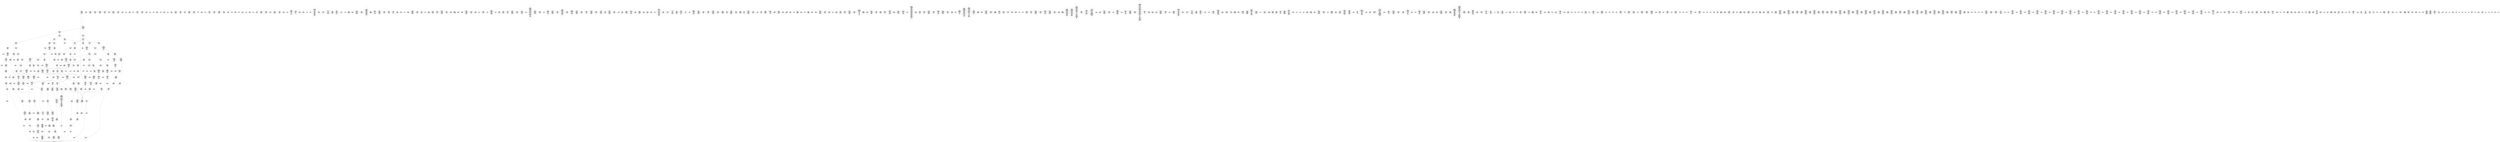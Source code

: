 /* Generated by GvGen v.1.0 (https://www.github.com/stricaud/gvgen) */

digraph G {
compound=true;
   node1 [label="[anywhere]"];
   node2 [label="# 0x0
PUSHX Data
PUSHX Data
MSTORE
PUSHX LogicData
CALLDATASIZE
LT
PUSHX Data
JUMPI
"];
   node3 [label="# 0xd
PUSHX Data
CALLDATALOAD
PUSHX BitData
SHR
PUSHX LogicData
GT
PUSHX Data
JUMPI
"];
   node4 [label="# 0x1e
PUSHX LogicData
GT
PUSHX Data
JUMPI
"];
   node5 [label="# 0x29
PUSHX LogicData
GT
PUSHX Data
JUMPI
"];
   node6 [label="# 0x34
PUSHX LogicData
EQ
PUSHX Data
JUMPI
"];
   node7 [label="# 0x3f
PUSHX LogicData
EQ
PUSHX Data
JUMPI
"];
   node8 [label="# 0x4a
PUSHX LogicData
EQ
PUSHX Data
JUMPI
"];
   node9 [label="# 0x55
PUSHX LogicData
EQ
PUSHX Data
JUMPI
"];
   node10 [label="# 0x60
PUSHX Data
JUMP
"];
   node11 [label="# 0x64
JUMPDEST
PUSHX LogicData
EQ
PUSHX Data
JUMPI
"];
   node12 [label="# 0x70
PUSHX LogicData
EQ
PUSHX Data
JUMPI
"];
   node13 [label="# 0x7b
PUSHX LogicData
EQ
PUSHX Data
JUMPI
"];
   node14 [label="# 0x86
PUSHX Data
JUMP
"];
   node15 [label="# 0x8a
JUMPDEST
PUSHX LogicData
EQ
PUSHX Data
JUMPI
"];
   node16 [label="# 0x96
PUSHX LogicData
EQ
PUSHX Data
JUMPI
"];
   node17 [label="# 0xa1
PUSHX LogicData
EQ
PUSHX Data
JUMPI
"];
   node18 [label="# 0xac
PUSHX LogicData
EQ
PUSHX Data
JUMPI
"];
   node19 [label="# 0xb7
PUSHX LogicData
EQ
PUSHX Data
JUMPI
"];
   node20 [label="# 0xc2
PUSHX LogicData
EQ
PUSHX Data
JUMPI
"];
   node21 [label="# 0xcd
PUSHX Data
JUMP
"];
   node22 [label="# 0xd1
JUMPDEST
PUSHX LogicData
GT
PUSHX Data
JUMPI
"];
   node23 [label="# 0xdd
PUSHX LogicData
EQ
PUSHX Data
JUMPI
"];
   node24 [label="# 0xe8
PUSHX LogicData
EQ
PUSHX Data
JUMPI
"];
   node25 [label="# 0xf3
PUSHX LogicData
EQ
PUSHX Data
JUMPI
"];
   node26 [label="# 0xfe
PUSHX LogicData
EQ
PUSHX Data
JUMPI
"];
   node27 [label="# 0x109
PUSHX LogicData
EQ
PUSHX Data
JUMPI
"];
   node28 [label="# 0x114
PUSHX LogicData
EQ
PUSHX Data
JUMPI
"];
   node29 [label="# 0x11f
PUSHX Data
JUMP
"];
   node30 [label="# 0x123
JUMPDEST
PUSHX LogicData
EQ
PUSHX Data
JUMPI
"];
   node31 [label="# 0x12f
PUSHX LogicData
EQ
PUSHX Data
JUMPI
"];
   node32 [label="# 0x13a
PUSHX LogicData
EQ
PUSHX Data
JUMPI
"];
   node33 [label="# 0x145
PUSHX LogicData
EQ
PUSHX Data
JUMPI
"];
   node34 [label="# 0x150
PUSHX LogicData
EQ
PUSHX Data
JUMPI
"];
   node35 [label="# 0x15b
PUSHX LogicData
EQ
PUSHX Data
JUMPI
"];
   node36 [label="# 0x166
JUMPDEST
PUSHX Data
REVERT
"];
   node37 [label="# 0x16b
JUMPDEST
CALLVALUE
ISZERO
PUSHX Data
JUMPI
"];
   node38 [label="# 0x173
PUSHX Data
REVERT
"];
   node39 [label="# 0x177
JUMPDEST
PUSHX Data
PUSHX ArithData
CALLDATASIZE
SUB
ADD
PUSHX Data
PUSHX Data
JUMP
"];
   node40 [label="# 0x18d
JUMPDEST
PUSHX Data
JUMP
"];
   node41 [label="# 0x192
JUMPDEST
PUSHX MemData
MLOAD
PUSHX Data
PUSHX Data
JUMP
"];
   node42 [label="# 0x19f
JUMPDEST
PUSHX MemData
MLOAD
SUB
RETURN
"];
   node43 [label="# 0x1a8
JUMPDEST
CALLVALUE
ISZERO
PUSHX Data
JUMPI
"];
   node44 [label="# 0x1b0
PUSHX Data
REVERT
"];
   node45 [label="# 0x1b4
JUMPDEST
PUSHX Data
PUSHX Data
JUMP
"];
   node46 [label="# 0x1bd
JUMPDEST
PUSHX MemData
MLOAD
PUSHX Data
PUSHX Data
JUMP
"];
   node47 [label="# 0x1ca
JUMPDEST
PUSHX MemData
MLOAD
SUB
RETURN
"];
   node48 [label="# 0x1d3
JUMPDEST
CALLVALUE
ISZERO
PUSHX Data
JUMPI
"];
   node49 [label="# 0x1db
PUSHX Data
REVERT
"];
   node50 [label="# 0x1df
JUMPDEST
PUSHX Data
PUSHX ArithData
CALLDATASIZE
SUB
ADD
PUSHX Data
PUSHX Data
JUMP
"];
   node51 [label="# 0x1f5
JUMPDEST
PUSHX Data
JUMP
"];
   node52 [label="# 0x1fa
JUMPDEST
PUSHX MemData
MLOAD
PUSHX Data
PUSHX Data
JUMP
"];
   node53 [label="# 0x207
JUMPDEST
PUSHX MemData
MLOAD
SUB
RETURN
"];
   node54 [label="# 0x210
JUMPDEST
CALLVALUE
ISZERO
PUSHX Data
JUMPI
"];
   node55 [label="# 0x218
PUSHX Data
REVERT
"];
   node56 [label="# 0x21c
JUMPDEST
PUSHX Data
PUSHX ArithData
CALLDATASIZE
SUB
ADD
PUSHX Data
PUSHX Data
JUMP
"];
   node57 [label="# 0x232
JUMPDEST
PUSHX Data
JUMP
"];
   node58 [label="# 0x237
JUMPDEST
STOP
"];
   node59 [label="# 0x239
JUMPDEST
CALLVALUE
ISZERO
PUSHX Data
JUMPI
"];
   node60 [label="# 0x241
PUSHX Data
REVERT
"];
   node61 [label="# 0x245
JUMPDEST
PUSHX Data
PUSHX ArithData
CALLDATASIZE
SUB
ADD
PUSHX Data
PUSHX Data
JUMP
"];
   node62 [label="# 0x25b
JUMPDEST
PUSHX Data
JUMP
"];
   node63 [label="# 0x260
JUMPDEST
STOP
"];
   node64 [label="# 0x262
JUMPDEST
CALLVALUE
ISZERO
PUSHX Data
JUMPI
"];
   node65 [label="# 0x26a
PUSHX Data
REVERT
"];
   node66 [label="# 0x26e
JUMPDEST
PUSHX Data
PUSHX Data
JUMP
"];
   node67 [label="# 0x277
JUMPDEST
PUSHX MemData
MLOAD
PUSHX Data
PUSHX Data
JUMP
"];
   node68 [label="# 0x284
JUMPDEST
PUSHX MemData
MLOAD
SUB
RETURN
"];
   node69 [label="# 0x28d
JUMPDEST
CALLVALUE
ISZERO
PUSHX Data
JUMPI
"];
   node70 [label="# 0x295
PUSHX Data
REVERT
"];
   node71 [label="# 0x299
JUMPDEST
PUSHX Data
PUSHX Data
JUMP
"];
   node72 [label="# 0x2a2
JUMPDEST
PUSHX MemData
MLOAD
PUSHX Data
PUSHX Data
JUMP
"];
   node73 [label="# 0x2af
JUMPDEST
PUSHX MemData
MLOAD
SUB
RETURN
"];
   node74 [label="# 0x2b8
JUMPDEST
CALLVALUE
ISZERO
PUSHX Data
JUMPI
"];
   node75 [label="# 0x2c0
PUSHX Data
REVERT
"];
   node76 [label="# 0x2c4
JUMPDEST
PUSHX Data
PUSHX ArithData
CALLDATASIZE
SUB
ADD
PUSHX Data
PUSHX Data
JUMP
"];
   node77 [label="# 0x2da
JUMPDEST
PUSHX Data
JUMP
"];
   node78 [label="# 0x2df
JUMPDEST
STOP
"];
   node79 [label="# 0x2e1
JUMPDEST
CALLVALUE
ISZERO
PUSHX Data
JUMPI
"];
   node80 [label="# 0x2e9
PUSHX Data
REVERT
"];
   node81 [label="# 0x2ed
JUMPDEST
PUSHX Data
PUSHX Data
JUMP
"];
   node82 [label="# 0x2f6
JUMPDEST
STOP
"];
   node83 [label="# 0x2f8
JUMPDEST
CALLVALUE
ISZERO
PUSHX Data
JUMPI
"];
   node84 [label="# 0x300
PUSHX Data
REVERT
"];
   node85 [label="# 0x304
JUMPDEST
PUSHX Data
PUSHX ArithData
CALLDATASIZE
SUB
ADD
PUSHX Data
PUSHX Data
JUMP
"];
   node86 [label="# 0x31a
JUMPDEST
PUSHX Data
JUMP
"];
   node87 [label="# 0x31f
JUMPDEST
STOP
"];
   node88 [label="# 0x321
JUMPDEST
CALLVALUE
ISZERO
PUSHX Data
JUMPI
"];
   node89 [label="# 0x329
PUSHX Data
REVERT
"];
   node90 [label="# 0x32d
JUMPDEST
PUSHX Data
PUSHX ArithData
CALLDATASIZE
SUB
ADD
PUSHX Data
PUSHX Data
JUMP
"];
   node91 [label="# 0x343
JUMPDEST
PUSHX Data
JUMP
"];
   node92 [label="# 0x348
JUMPDEST
STOP
"];
   node93 [label="# 0x34a
JUMPDEST
CALLVALUE
ISZERO
PUSHX Data
JUMPI
"];
   node94 [label="# 0x352
PUSHX Data
REVERT
"];
   node95 [label="# 0x356
JUMPDEST
PUSHX Data
PUSHX ArithData
CALLDATASIZE
SUB
ADD
PUSHX Data
PUSHX Data
JUMP
"];
   node96 [label="# 0x36c
JUMPDEST
PUSHX Data
JUMP
"];
   node97 [label="# 0x371
JUMPDEST
PUSHX MemData
MLOAD
PUSHX Data
PUSHX Data
JUMP
"];
   node98 [label="# 0x37e
JUMPDEST
PUSHX MemData
MLOAD
SUB
RETURN
"];
   node99 [label="# 0x387
JUMPDEST
CALLVALUE
ISZERO
PUSHX Data
JUMPI
"];
   node100 [label="# 0x38f
PUSHX Data
REVERT
"];
   node101 [label="# 0x393
JUMPDEST
PUSHX Data
PUSHX ArithData
CALLDATASIZE
SUB
ADD
PUSHX Data
PUSHX Data
JUMP
"];
   node102 [label="# 0x3a9
JUMPDEST
PUSHX Data
JUMP
"];
   node103 [label="# 0x3ae
JUMPDEST
PUSHX MemData
MLOAD
PUSHX Data
PUSHX Data
JUMP
"];
   node104 [label="# 0x3bb
JUMPDEST
PUSHX MemData
MLOAD
SUB
RETURN
"];
   node105 [label="# 0x3c4
JUMPDEST
CALLVALUE
ISZERO
PUSHX Data
JUMPI
"];
   node106 [label="# 0x3cc
PUSHX Data
REVERT
"];
   node107 [label="# 0x3d0
JUMPDEST
PUSHX Data
PUSHX Data
JUMP
"];
   node108 [label="# 0x3d9
JUMPDEST
STOP
"];
   node109 [label="# 0x3db
JUMPDEST
CALLVALUE
ISZERO
PUSHX Data
JUMPI
"];
   node110 [label="# 0x3e3
PUSHX Data
REVERT
"];
   node111 [label="# 0x3e7
JUMPDEST
PUSHX Data
PUSHX ArithData
CALLDATASIZE
SUB
ADD
PUSHX Data
PUSHX Data
JUMP
"];
   node112 [label="# 0x3fd
JUMPDEST
PUSHX Data
JUMP
"];
   node113 [label="# 0x402
JUMPDEST
STOP
"];
   node114 [label="# 0x404
JUMPDEST
CALLVALUE
ISZERO
PUSHX Data
JUMPI
"];
   node115 [label="# 0x40c
PUSHX Data
REVERT
"];
   node116 [label="# 0x410
JUMPDEST
PUSHX Data
PUSHX Data
JUMP
"];
   node117 [label="# 0x419
JUMPDEST
PUSHX MemData
MLOAD
PUSHX Data
PUSHX Data
JUMP
"];
   node118 [label="# 0x426
JUMPDEST
PUSHX MemData
MLOAD
SUB
RETURN
"];
   node119 [label="# 0x42f
JUMPDEST
CALLVALUE
ISZERO
PUSHX Data
JUMPI
"];
   node120 [label="# 0x437
PUSHX Data
REVERT
"];
   node121 [label="# 0x43b
JUMPDEST
PUSHX Data
PUSHX Data
JUMP
"];
   node122 [label="# 0x444
JUMPDEST
PUSHX MemData
MLOAD
PUSHX Data
PUSHX Data
JUMP
"];
   node123 [label="# 0x451
JUMPDEST
PUSHX MemData
MLOAD
SUB
RETURN
"];
   node124 [label="# 0x45a
JUMPDEST
CALLVALUE
ISZERO
PUSHX Data
JUMPI
"];
   node125 [label="# 0x462
PUSHX Data
REVERT
"];
   node126 [label="# 0x466
JUMPDEST
PUSHX Data
PUSHX Data
JUMP
"];
   node127 [label="# 0x46f
JUMPDEST
PUSHX MemData
MLOAD
PUSHX Data
PUSHX Data
JUMP
"];
   node128 [label="# 0x47c
JUMPDEST
PUSHX MemData
MLOAD
SUB
RETURN
"];
   node129 [label="# 0x485
JUMPDEST
PUSHX Data
PUSHX ArithData
CALLDATASIZE
SUB
ADD
PUSHX Data
PUSHX Data
JUMP
"];
   node130 [label="# 0x49a
JUMPDEST
PUSHX Data
JUMP
"];
   node131 [label="# 0x49f
JUMPDEST
STOP
"];
   node132 [label="# 0x4a1
JUMPDEST
CALLVALUE
ISZERO
PUSHX Data
JUMPI
"];
   node133 [label="# 0x4a9
PUSHX Data
REVERT
"];
   node134 [label="# 0x4ad
JUMPDEST
PUSHX Data
PUSHX ArithData
CALLDATASIZE
SUB
ADD
PUSHX Data
PUSHX Data
JUMP
"];
   node135 [label="# 0x4c3
JUMPDEST
PUSHX Data
JUMP
"];
   node136 [label="# 0x4c8
JUMPDEST
STOP
"];
   node137 [label="# 0x4ca
JUMPDEST
CALLVALUE
ISZERO
PUSHX Data
JUMPI
"];
   node138 [label="# 0x4d2
PUSHX Data
REVERT
"];
   node139 [label="# 0x4d6
JUMPDEST
PUSHX Data
PUSHX ArithData
CALLDATASIZE
SUB
ADD
PUSHX Data
PUSHX Data
JUMP
"];
   node140 [label="# 0x4ec
JUMPDEST
PUSHX Data
JUMP
"];
   node141 [label="# 0x4f1
JUMPDEST
STOP
"];
   node142 [label="# 0x4f3
JUMPDEST
CALLVALUE
ISZERO
PUSHX Data
JUMPI
"];
   node143 [label="# 0x4fb
PUSHX Data
REVERT
"];
   node144 [label="# 0x4ff
JUMPDEST
PUSHX Data
PUSHX ArithData
CALLDATASIZE
SUB
ADD
PUSHX Data
PUSHX Data
JUMP
"];
   node145 [label="# 0x515
JUMPDEST
PUSHX Data
JUMP
"];
   node146 [label="# 0x51a
JUMPDEST
STOP
"];
   node147 [label="# 0x51c
JUMPDEST
CALLVALUE
ISZERO
PUSHX Data
JUMPI
"];
   node148 [label="# 0x524
PUSHX Data
REVERT
"];
   node149 [label="# 0x528
JUMPDEST
PUSHX Data
PUSHX ArithData
CALLDATASIZE
SUB
ADD
PUSHX Data
PUSHX Data
JUMP
"];
   node150 [label="# 0x53e
JUMPDEST
PUSHX Data
JUMP
"];
   node151 [label="# 0x543
JUMPDEST
PUSHX MemData
MLOAD
PUSHX Data
PUSHX Data
JUMP
"];
   node152 [label="# 0x550
JUMPDEST
PUSHX MemData
MLOAD
SUB
RETURN
"];
   node153 [label="# 0x559
JUMPDEST
CALLVALUE
ISZERO
PUSHX Data
JUMPI
"];
   node154 [label="# 0x561
PUSHX Data
REVERT
"];
   node155 [label="# 0x565
JUMPDEST
PUSHX Data
PUSHX ArithData
CALLDATASIZE
SUB
ADD
PUSHX Data
PUSHX Data
JUMP
"];
   node156 [label="# 0x57b
JUMPDEST
PUSHX Data
JUMP
"];
   node157 [label="# 0x580
JUMPDEST
PUSHX MemData
MLOAD
PUSHX Data
PUSHX Data
JUMP
"];
   node158 [label="# 0x58d
JUMPDEST
PUSHX MemData
MLOAD
SUB
RETURN
"];
   node159 [label="# 0x596
JUMPDEST
CALLVALUE
ISZERO
PUSHX Data
JUMPI
"];
   node160 [label="# 0x59e
PUSHX Data
REVERT
"];
   node161 [label="# 0x5a2
JUMPDEST
PUSHX Data
PUSHX ArithData
CALLDATASIZE
SUB
ADD
PUSHX Data
PUSHX Data
JUMP
"];
   node162 [label="# 0x5b8
JUMPDEST
PUSHX Data
JUMP
"];
   node163 [label="# 0x5bd
JUMPDEST
STOP
"];
   node164 [label="# 0x5bf
JUMPDEST
PUSHX Data
PUSHX BitData
PUSHX BitData
NOT
AND
PUSHX BitData
NOT
AND
EQ
PUSHX Data
JUMPI
"];
   node165 [label="# 0x628
PUSHX BitData
PUSHX BitData
NOT
AND
PUSHX BitData
NOT
AND
EQ
"];
   node166 [label="# 0x68a
JUMPDEST
PUSHX Data
JUMPI
"];
   node167 [label="# 0x690
PUSHX Data
PUSHX Data
JUMP
"];
   node168 [label="# 0x699
JUMPDEST
"];
   node169 [label="# 0x69a
JUMPDEST
JUMP
"];
   node170 [label="# 0x6a1
JUMPDEST
PUSHX Data
PUSHX StorData
SLOAD
PUSHX Data
PUSHX Data
JUMP
"];
   node171 [label="# 0x6b0
JUMPDEST
PUSHX ArithData
ADD
PUSHX ArithData
DIV
MUL
PUSHX ArithData
ADD
PUSHX MemData
MLOAD
ADD
PUSHX Data
MSTORE
MSTORE
PUSHX ArithData
ADD
SLOAD
PUSHX Data
PUSHX Data
JUMP
"];
   node172 [label="# 0x6dc
JUMPDEST
ISZERO
PUSHX Data
JUMPI
"];
   node173 [label="# 0x6e3
PUSHX LogicData
LT
PUSHX Data
JUMPI
"];
   node174 [label="# 0x6eb
PUSHX ArithData
SLOAD
DIV
MUL
MSTORE
PUSHX ArithData
ADD
PUSHX Data
JUMP
"];
   node175 [label="# 0x6fe
JUMPDEST
ADD
PUSHX Data
MSTORE
PUSHX Data
PUSHX Data
SHA3
"];
   node176 [label="# 0x70c
JUMPDEST
SLOAD
MSTORE
PUSHX ArithData
ADD
PUSHX ArithData
ADD
GT
PUSHX Data
JUMPI
"];
   node177 [label="# 0x720
SUB
PUSHX BitData
AND
ADD
"];
   node178 [label="# 0x729
JUMPDEST
JUMP
"];
   node179 [label="# 0x733
JUMPDEST
PUSHX Data
PUSHX Data
PUSHX Data
JUMP
"];
   node180 [label="# 0x73e
JUMPDEST
PUSHX Data
JUMPI
"];
   node181 [label="# 0x743
PUSHX MemData
MLOAD
PUSHX Data
MSTORE
PUSHX ArithData
ADD
PUSHX Data
PUSHX Data
JUMP
"];
   node182 [label="# 0x774
JUMPDEST
PUSHX MemData
MLOAD
SUB
REVERT
"];
   node183 [label="# 0x77d
JUMPDEST
PUSHX Data
PUSHX ArithData
MSTORE
PUSHX ArithData
ADD
MSTORE
PUSHX ArithData
ADD
PUSHX Data
SHA3
PUSHX ArithData
SLOAD
PUSHX ArithData
EXP
DIV
PUSHX BitData
AND
JUMP
"];
   node184 [label="# 0x7b8
JUMPDEST
PUSHX Data
PUSHX Data
PUSHX Data
JUMP
"];
   node185 [label="# 0x7c3
JUMPDEST
PUSHX BitData
AND
PUSHX BitData
AND
EQ
ISZERO
PUSHX Data
JUMPI
"];
   node186 [label="# 0x7fa
PUSHX MemData
MLOAD
PUSHX Data
MSTORE
PUSHX ArithData
ADD
PUSHX Data
PUSHX Data
JUMP
"];
   node187 [label="# 0x82b
JUMPDEST
PUSHX MemData
MLOAD
SUB
REVERT
"];
   node188 [label="# 0x834
JUMPDEST
PUSHX BitData
AND
PUSHX Data
PUSHX Data
JUMP
"];
   node189 [label="# 0x853
JUMPDEST
PUSHX BitData
AND
EQ
PUSHX Data
JUMPI
"];
   node190 [label="# 0x870
PUSHX Data
PUSHX Data
PUSHX Data
JUMP
"];
   node191 [label="# 0x87c
JUMPDEST
PUSHX Data
JUMP
"];
   node192 [label="# 0x881
JUMPDEST
"];
   node193 [label="# 0x882
JUMPDEST
PUSHX Data
JUMPI
"];
   node194 [label="# 0x887
PUSHX MemData
MLOAD
PUSHX Data
MSTORE
PUSHX ArithData
ADD
PUSHX Data
PUSHX Data
JUMP
"];
   node195 [label="# 0x8b8
JUMPDEST
PUSHX MemData
MLOAD
SUB
REVERT
"];
   node196 [label="# 0x8c1
JUMPDEST
PUSHX Data
PUSHX Data
JUMP
"];
   node197 [label="# 0x8cb
JUMPDEST
JUMP
"];
   node198 [label="# 0x8d0
JUMPDEST
PUSHX Data
PUSHX Data
JUMP
"];
   node199 [label="# 0x8d8
JUMPDEST
PUSHX BitData
AND
PUSHX Data
PUSHX Data
JUMP
"];
   node200 [label="# 0x8f6
JUMPDEST
PUSHX BitData
AND
EQ
PUSHX Data
JUMPI
"];
   node201 [label="# 0x912
PUSHX MemData
MLOAD
PUSHX Data
MSTORE
PUSHX ArithData
ADD
PUSHX Data
PUSHX Data
JUMP
"];
   node202 [label="# 0x943
JUMPDEST
PUSHX MemData
MLOAD
SUB
REVERT
"];
   node203 [label="# 0x94c
JUMPDEST
PUSHX Data
SSTORE
JUMP
"];
   node204 [label="# 0x956
JUMPDEST
PUSHX Data
PUSHX StorData
SLOAD
JUMP
"];
   node205 [label="# 0x960
JUMPDEST
PUSHX StorData
PUSHX ArithData
SLOAD
PUSHX ArithData
EXP
DIV
PUSHX BitData
AND
JUMP
"];
   node206 [label="# 0x973
JUMPDEST
PUSHX Data
PUSHX Data
PUSHX Data
JUMP
"];
   node207 [label="# 0x97e
JUMPDEST
PUSHX Data
JUMP
"];
   node208 [label="# 0x984
JUMPDEST
PUSHX Data
JUMPI
"];
   node209 [label="# 0x989
PUSHX MemData
MLOAD
PUSHX Data
MSTORE
PUSHX ArithData
ADD
PUSHX Data
PUSHX Data
JUMP
"];
   node210 [label="# 0x9ba
JUMPDEST
PUSHX MemData
MLOAD
SUB
REVERT
"];
   node211 [label="# 0x9c3
JUMPDEST
PUSHX Data
PUSHX Data
JUMP
"];
   node212 [label="# 0x9ce
JUMPDEST
JUMP
"];
   node213 [label="# 0x9d3
JUMPDEST
PUSHX Data
PUSHX Data
JUMP
"];
   node214 [label="# 0x9db
JUMPDEST
PUSHX BitData
AND
PUSHX Data
PUSHX Data
JUMP
"];
   node215 [label="# 0x9f9
JUMPDEST
PUSHX BitData
AND
EQ
PUSHX Data
JUMPI
"];
   node216 [label="# 0xa15
PUSHX MemData
MLOAD
PUSHX Data
MSTORE
PUSHX ArithData
ADD
PUSHX Data
PUSHX Data
JUMP
"];
   node217 [label="# 0xa46
JUMPDEST
PUSHX MemData
MLOAD
SUB
REVERT
"];
   node218 [label="# 0xa4f
JUMPDEST
PUSHX Data
SELFBALANCE
PUSHX Data
PUSHX Data
PUSHX Data
JUMP
"];
   node219 [label="# 0xa7e
JUMPDEST
JUMP
"];
   node220 [label="# 0xa81
JUMPDEST
PUSHX Data
PUSHX MemData
MLOAD
PUSHX ArithData
ADD
PUSHX Data
MSTORE
PUSHX Data
MSTORE
PUSHX Data
JUMP
"];
   node221 [label="# 0xa9c
JUMPDEST
JUMP
"];
   node222 [label="# 0xaa1
JUMPDEST
PUSHX Data
PUSHX Data
JUMP
"];
   node223 [label="# 0xaa9
JUMPDEST
PUSHX BitData
AND
PUSHX Data
PUSHX Data
JUMP
"];
   node224 [label="# 0xac7
JUMPDEST
PUSHX BitData
AND
EQ
PUSHX Data
JUMPI
"];
   node225 [label="# 0xae3
PUSHX MemData
MLOAD
PUSHX Data
MSTORE
PUSHX ArithData
ADD
PUSHX Data
PUSHX Data
JUMP
"];
   node226 [label="# 0xb14
JUMPDEST
PUSHX MemData
MLOAD
SUB
REVERT
"];
   node227 [label="# 0xb1d
JUMPDEST
PUSHX Data
MLOAD
PUSHX ArithData
ADD
PUSHX Data
PUSHX Data
JUMP
"];
   node228 [label="# 0xb33
JUMPDEST
JUMP
"];
   node229 [label="# 0xb37
JUMPDEST
PUSHX Data
PUSHX Data
PUSHX ArithData
MSTORE
PUSHX ArithData
ADD
MSTORE
PUSHX ArithData
ADD
PUSHX Data
SHA3
PUSHX ArithData
SLOAD
PUSHX ArithData
EXP
DIV
PUSHX BitData
AND
PUSHX BitData
PUSHX BitData
AND
PUSHX BitData
AND
EQ
ISZERO
PUSHX Data
JUMPI
"];
   node230 [label="# 0xba6
PUSHX MemData
MLOAD
PUSHX Data
MSTORE
PUSHX ArithData
ADD
PUSHX Data
PUSHX Data
JUMP
"];
   node231 [label="# 0xbd7
JUMPDEST
PUSHX MemData
MLOAD
SUB
REVERT
"];
   node232 [label="# 0xbe0
JUMPDEST
JUMP
"];
   node233 [label="# 0xbe9
JUMPDEST
PUSHX BitData
PUSHX BitData
AND
PUSHX BitData
AND
EQ
ISZERO
PUSHX Data
JUMPI
"];
   node234 [label="# 0xc20
PUSHX MemData
MLOAD
PUSHX Data
MSTORE
PUSHX ArithData
ADD
PUSHX Data
PUSHX Data
JUMP
"];
   node235 [label="# 0xc51
JUMPDEST
PUSHX MemData
MLOAD
SUB
REVERT
"];
   node236 [label="# 0xc5a
JUMPDEST
PUSHX Data
PUSHX ArithData
PUSHX BitData
AND
PUSHX BitData
AND
MSTORE
PUSHX ArithData
ADD
MSTORE
PUSHX ArithData
ADD
PUSHX Data
SHA3
SLOAD
JUMP
"];
   node237 [label="# 0xca1
JUMPDEST
PUSHX Data
PUSHX Data
JUMP
"];
   node238 [label="# 0xca9
JUMPDEST
PUSHX BitData
AND
PUSHX Data
PUSHX Data
JUMP
"];
   node239 [label="# 0xcc7
JUMPDEST
PUSHX BitData
AND
EQ
PUSHX Data
JUMPI
"];
   node240 [label="# 0xce3
PUSHX MemData
MLOAD
PUSHX Data
MSTORE
PUSHX ArithData
ADD
PUSHX Data
PUSHX Data
JUMP
"];
   node241 [label="# 0xd14
JUMPDEST
PUSHX MemData
MLOAD
SUB
REVERT
"];
   node242 [label="# 0xd1d
JUMPDEST
PUSHX Data
PUSHX Data
PUSHX Data
JUMP
"];
   node243 [label="# 0xd27
JUMPDEST
JUMP
"];
   node244 [label="# 0xd29
JUMPDEST
PUSHX StorData
PUSHX ArithData
SLOAD
PUSHX ArithData
EXP
DIV
PUSHX BitData
AND
PUSHX Data
JUMPI
"];
   node245 [label="# 0xd3e
PUSHX MemData
MLOAD
PUSHX Data
MSTORE
PUSHX ArithData
ADD
PUSHX Data
PUSHX Data
JUMP
"];
   node246 [label="# 0xd6f
JUMPDEST
PUSHX MemData
MLOAD
SUB
REVERT
"];
   node247 [label="# 0xd78
JUMPDEST
PUSHX LogicData
GT
ISZERO
PUSHX Data
JUMPI
"];
   node248 [label="# 0xd82
PUSHX MemData
MLOAD
PUSHX Data
MSTORE
PUSHX ArithData
ADD
PUSHX Data
PUSHX Data
JUMP
"];
   node249 [label="# 0xdb3
JUMPDEST
PUSHX MemData
MLOAD
SUB
REVERT
"];
   node250 [label="# 0xdbc
JUMPDEST
PUSHX StorData
SLOAD
PUSHX StorData
SLOAD
PUSHX Data
PUSHX Data
JUMP
"];
   node251 [label="# 0xdcd
JUMPDEST
GT
ISZERO
PUSHX Data
JUMPI
"];
   node252 [label="# 0xdd4
PUSHX MemData
MLOAD
PUSHX Data
MSTORE
PUSHX ArithData
ADD
PUSHX Data
PUSHX Data
JUMP
"];
   node253 [label="# 0xe05
JUMPDEST
PUSHX MemData
MLOAD
SUB
REVERT
"];
   node254 [label="# 0xe0e
JUMPDEST
PUSHX Data
"];
   node255 [label="# 0xe11
JUMPDEST
LT
ISZERO
PUSHX Data
JUMPI
"];
   node256 [label="# 0xe1a
PUSHX Data
PUSHX Data
PUSHX StorData
SLOAD
PUSHX Data
PUSHX Data
JUMP
"];
   node257 [label="# 0xe2a
JUMPDEST
PUSHX StorData
SLOAD
PUSHX StorData
SLOAD
LT
ISZERO
PUSHX Data
JUMPI
"];
   node258 [label="# 0xe39
PUSHX Data
CALLER
PUSHX Data
JUMP
"];
   node259 [label="# 0xe42
JUMPDEST
PUSHX Data
PUSHX StorData
SLOAD
PUSHX Data
PUSHX Data
JUMP
"];
   node260 [label="# 0xe51
JUMPDEST
PUSHX Data
SSTORE
"];
   node261 [label="# 0xe58
JUMPDEST
PUSHX Data
PUSHX Data
JUMP
"];
   node262 [label="# 0xe64
JUMPDEST
PUSHX Data
JUMP
"];
   node263 [label="# 0xe6c
JUMPDEST
JUMP
"];
   node264 [label="# 0xe70
JUMPDEST
PUSHX Data
PUSHX StorData
PUSHX ArithData
SLOAD
PUSHX ArithData
EXP
DIV
PUSHX BitData
AND
JUMP
"];
   node265 [label="# 0xe9a
JUMPDEST
PUSHX Data
JUMP
"];
   node266 [label="# 0xebe
JUMPDEST
PUSHX Data
PUSHX StorData
SLOAD
PUSHX Data
PUSHX Data
JUMP
"];
   node267 [label="# 0xecd
JUMPDEST
PUSHX ArithData
ADD
PUSHX ArithData
DIV
MUL
PUSHX ArithData
ADD
PUSHX MemData
MLOAD
ADD
PUSHX Data
MSTORE
MSTORE
PUSHX ArithData
ADD
SLOAD
PUSHX Data
PUSHX Data
JUMP
"];
   node268 [label="# 0xef9
JUMPDEST
ISZERO
PUSHX Data
JUMPI
"];
   node269 [label="# 0xf00
PUSHX LogicData
LT
PUSHX Data
JUMPI
"];
   node270 [label="# 0xf08
PUSHX ArithData
SLOAD
DIV
MUL
MSTORE
PUSHX ArithData
ADD
PUSHX Data
JUMP
"];
   node271 [label="# 0xf1b
JUMPDEST
ADD
PUSHX Data
MSTORE
PUSHX Data
PUSHX Data
SHA3
"];
   node272 [label="# 0xf29
JUMPDEST
SLOAD
MSTORE
PUSHX ArithData
ADD
PUSHX ArithData
ADD
GT
PUSHX Data
JUMPI
"];
   node273 [label="# 0xf3d
SUB
PUSHX BitData
AND
ADD
"];
   node274 [label="# 0xf46
JUMPDEST
JUMP
"];
   node275 [label="# 0xf50
JUMPDEST
PUSHX StorData
PUSHX ArithData
SLOAD
PUSHX ArithData
EXP
DIV
PUSHX BitData
AND
PUSHX Data
JUMPI
"];
   node276 [label="# 0xf65
PUSHX MemData
MLOAD
PUSHX Data
MSTORE
PUSHX ArithData
ADD
PUSHX Data
PUSHX Data
JUMP
"];
   node277 [label="# 0xf96
JUMPDEST
PUSHX MemData
MLOAD
SUB
REVERT
"];
   node278 [label="# 0xf9f
JUMPDEST
PUSHX LogicData
GT
ISZERO
PUSHX Data
JUMPI
"];
   node279 [label="# 0xfa9
PUSHX MemData
MLOAD
PUSHX Data
MSTORE
PUSHX ArithData
ADD
PUSHX Data
PUSHX Data
JUMP
"];
   node280 [label="# 0xfda
JUMPDEST
PUSHX MemData
MLOAD
SUB
REVERT
"];
   node281 [label="# 0xfe3
JUMPDEST
PUSHX Data
PUSHX StorData
SLOAD
PUSHX Data
PUSHX Data
JUMP
"];
   node282 [label="# 0xff4
JUMPDEST
GT
ISZERO
PUSHX Data
JUMPI
"];
   node283 [label="# 0xffb
PUSHX MemData
MLOAD
PUSHX Data
MSTORE
PUSHX ArithData
ADD
PUSHX Data
PUSHX Data
JUMP
"];
   node284 [label="# 0x102c
JUMPDEST
PUSHX MemData
MLOAD
SUB
REVERT
"];
   node285 [label="# 0x1035
JUMPDEST
CALLVALUE
PUSHX Data
PUSHX Data
PUSHX Data
JUMP
"];
   node286 [label="# 0x1049
JUMPDEST
GT
ISZERO
PUSHX Data
JUMPI
"];
   node287 [label="# 0x1050
PUSHX MemData
MLOAD
PUSHX Data
MSTORE
PUSHX ArithData
ADD
PUSHX Data
PUSHX Data
JUMP
"];
   node288 [label="# 0x1081
JUMPDEST
PUSHX MemData
MLOAD
SUB
REVERT
"];
   node289 [label="# 0x108a
JUMPDEST
PUSHX Data
"];
   node290 [label="# 0x108d
JUMPDEST
LT
ISZERO
PUSHX Data
JUMPI
"];
   node291 [label="# 0x1096
PUSHX Data
PUSHX Data
PUSHX StorData
SLOAD
PUSHX Data
PUSHX Data
JUMP
"];
   node292 [label="# 0x10a6
JUMPDEST
PUSHX LogicData
PUSHX StorData
SLOAD
LT
ISZERO
PUSHX Data
JUMPI
"];
   node293 [label="# 0x10b5
PUSHX Data
CALLER
PUSHX Data
JUMP
"];
   node294 [label="# 0x10be
JUMPDEST
PUSHX Data
PUSHX StorData
SLOAD
PUSHX Data
PUSHX Data
JUMP
"];
   node295 [label="# 0x10cd
JUMPDEST
PUSHX Data
SSTORE
"];
   node296 [label="# 0x10d4
JUMPDEST
PUSHX Data
PUSHX Data
JUMP
"];
   node297 [label="# 0x10e0
JUMPDEST
PUSHX Data
JUMP
"];
   node298 [label="# 0x10e8
JUMPDEST
JUMP
"];
   node299 [label="# 0x10ec
JUMPDEST
PUSHX Data
PUSHX Data
PUSHX Data
JUMP
"];
   node300 [label="# 0x10f7
JUMPDEST
PUSHX Data
JUMP
"];
   node301 [label="# 0x10fe
JUMPDEST
JUMP
"];
   node302 [label="# 0x1102
JUMPDEST
PUSHX Data
PUSHX Data
PUSHX Data
JUMP
"];
   node303 [label="# 0x110d
JUMPDEST
PUSHX Data
JUMP
"];
   node304 [label="# 0x1113
JUMPDEST
PUSHX Data
JUMPI
"];
   node305 [label="# 0x1118
PUSHX MemData
MLOAD
PUSHX Data
MSTORE
PUSHX ArithData
ADD
PUSHX Data
PUSHX Data
JUMP
"];
   node306 [label="# 0x1149
JUMPDEST
PUSHX MemData
MLOAD
SUB
REVERT
"];
   node307 [label="# 0x1152
JUMPDEST
PUSHX Data
PUSHX Data
JUMP
"];
   node308 [label="# 0x115e
JUMPDEST
JUMP
"];
   node309 [label="# 0x1164
JUMPDEST
PUSHX Data
PUSHX Data
JUMP
"];
   node310 [label="# 0x116c
JUMPDEST
PUSHX BitData
AND
PUSHX Data
PUSHX Data
JUMP
"];
   node311 [label="# 0x118a
JUMPDEST
PUSHX BitData
AND
EQ
PUSHX Data
JUMPI
"];
   node312 [label="# 0x11a6
PUSHX MemData
MLOAD
PUSHX Data
MSTORE
PUSHX ArithData
ADD
PUSHX Data
PUSHX Data
JUMP
"];
   node313 [label="# 0x11d7
JUMPDEST
PUSHX MemData
MLOAD
SUB
REVERT
"];
   node314 [label="# 0x11e0
JUMPDEST
PUSHX StorData
PUSHX ArithData
PUSHX ArithData
EXP
SLOAD
PUSHX ArithData
MUL
NOT
AND
ISZERO
ISZERO
MUL
OR
SSTORE
JUMP
"];
   node315 [label="# 0x11fd
JUMPDEST
PUSHX Data
PUSHX Data
PUSHX Data
JUMP
"];
   node316 [label="# 0x1208
JUMPDEST
PUSHX Data
JUMPI
"];
   node317 [label="# 0x120d
PUSHX MemData
MLOAD
PUSHX Data
MSTORE
PUSHX ArithData
ADD
PUSHX Data
PUSHX Data
JUMP
"];
   node318 [label="# 0x123e
JUMPDEST
PUSHX MemData
MLOAD
SUB
REVERT
"];
   node319 [label="# 0x1247
JUMPDEST
PUSHX Data
PUSHX Data
PUSHX Data
JUMP
"];
   node320 [label="# 0x1251
JUMPDEST
PUSHX LogicData
MLOAD
GT
PUSHX Data
JUMPI
"];
   node321 [label="# 0x125d
PUSHX MemData
MLOAD
PUSHX ArithData
ADD
PUSHX Data
MSTORE
PUSHX Data
MSTORE
PUSHX Data
JUMP
"];
   node322 [label="# 0x1271
JUMPDEST
PUSHX Data
PUSHX Data
JUMP
"];
   node323 [label="# 0x127b
JUMPDEST
PUSHX MemData
MLOAD
PUSHX ArithData
ADD
PUSHX Data
PUSHX Data
JUMP
"];
   node324 [label="# 0x128c
JUMPDEST
PUSHX MemData
MLOAD
PUSHX ArithData
SUB
SUB
MSTORE
PUSHX Data
MSTORE
"];
   node325 [label="# 0x129c
JUMPDEST
JUMP
"];
   node326 [label="# 0x12a4
JUMPDEST
PUSHX Data
PUSHX Data
PUSHX ArithData
PUSHX BitData
AND
PUSHX BitData
AND
MSTORE
PUSHX ArithData
ADD
MSTORE
PUSHX ArithData
ADD
PUSHX Data
SHA3
PUSHX ArithData
PUSHX BitData
AND
PUSHX BitData
AND
MSTORE
PUSHX ArithData
ADD
MSTORE
PUSHX ArithData
ADD
PUSHX Data
SHA3
PUSHX ArithData
SLOAD
PUSHX ArithData
EXP
DIV
PUSHX BitData
AND
JUMP
"];
   node327 [label="# 0x1338
JUMPDEST
PUSHX Data
PUSHX Data
JUMP
"];
   node328 [label="# 0x1340
JUMPDEST
PUSHX BitData
AND
PUSHX Data
PUSHX Data
JUMP
"];
   node329 [label="# 0x135e
JUMPDEST
PUSHX BitData
AND
EQ
PUSHX Data
JUMPI
"];
   node330 [label="# 0x137a
PUSHX MemData
MLOAD
PUSHX Data
MSTORE
PUSHX ArithData
ADD
PUSHX Data
PUSHX Data
JUMP
"];
   node331 [label="# 0x13ab
JUMPDEST
PUSHX MemData
MLOAD
SUB
REVERT
"];
   node332 [label="# 0x13b4
JUMPDEST
PUSHX BitData
PUSHX BitData
AND
PUSHX BitData
AND
EQ
ISZERO
PUSHX Data
JUMPI
"];
   node333 [label="# 0x13ea
PUSHX MemData
MLOAD
PUSHX Data
MSTORE
PUSHX ArithData
ADD
PUSHX Data
PUSHX Data
JUMP
"];
   node334 [label="# 0x141b
JUMPDEST
PUSHX MemData
MLOAD
SUB
REVERT
"];
   node335 [label="# 0x1424
JUMPDEST
PUSHX Data
PUSHX Data
JUMP
"];
   node336 [label="# 0x142d
JUMPDEST
JUMP
"];
   node337 [label="# 0x1430
JUMPDEST
PUSHX Data
PUSHX BitData
PUSHX BitData
NOT
AND
PUSHX BitData
NOT
AND
EQ
JUMP
"];
   node338 [label="# 0x149a
JUMPDEST
PUSHX BitData
PUSHX BitData
AND
PUSHX Data
PUSHX ArithData
MSTORE
PUSHX ArithData
ADD
MSTORE
PUSHX ArithData
ADD
PUSHX Data
SHA3
PUSHX ArithData
SLOAD
PUSHX ArithData
EXP
DIV
PUSHX BitData
AND
PUSHX BitData
AND
EQ
ISZERO
JUMP
"];
   node339 [label="# 0x1506
JUMPDEST
PUSHX Data
CALLER
JUMP
"];
   node340 [label="# 0x150e
JUMPDEST
PUSHX Data
PUSHX ArithData
MSTORE
PUSHX ArithData
ADD
MSTORE
PUSHX ArithData
ADD
PUSHX Data
SHA3
PUSHX ArithData
PUSHX ArithData
EXP
SLOAD
PUSHX ArithData
MUL
NOT
AND
PUSHX BitData
AND
MUL
OR
SSTORE
PUSHX BitData
AND
PUSHX Data
PUSHX Data
JUMP
"];
   node341 [label="# 0x1581
JUMPDEST
PUSHX BitData
AND
PUSHX Data
PUSHX MemData
MLOAD
PUSHX MemData
MLOAD
SUB
LOGX
JUMP
"];
   node342 [label="# 0x15c7
JUMPDEST
PUSHX Data
PUSHX Data
PUSHX Data
JUMP
"];
   node343 [label="# 0x15d2
JUMPDEST
PUSHX Data
JUMPI
"];
   node344 [label="# 0x15d7
PUSHX MemData
MLOAD
PUSHX Data
MSTORE
PUSHX ArithData
ADD
PUSHX Data
PUSHX Data
JUMP
"];
   node345 [label="# 0x1608
JUMPDEST
PUSHX MemData
MLOAD
SUB
REVERT
"];
   node346 [label="# 0x1611
JUMPDEST
PUSHX Data
PUSHX Data
PUSHX Data
JUMP
"];
   node347 [label="# 0x161c
JUMPDEST
PUSHX BitData
AND
PUSHX BitData
AND
EQ
PUSHX Data
JUMPI
"];
   node348 [label="# 0x1653
PUSHX BitData
AND
PUSHX Data
PUSHX Data
JUMP
"];
   node349 [label="# 0x1673
JUMPDEST
PUSHX BitData
AND
EQ
"];
   node350 [label="# 0x168b
JUMPDEST
PUSHX Data
JUMPI
"];
   node351 [label="# 0x1691
PUSHX Data
PUSHX Data
JUMP
"];
   node352 [label="# 0x169b
JUMPDEST
"];
   node353 [label="# 0x169c
JUMPDEST
JUMP
"];
   node354 [label="# 0x16a5
JUMPDEST
PUSHX BitData
AND
PUSHX Data
PUSHX Data
JUMP
"];
   node355 [label="# 0x16c5
JUMPDEST
PUSHX BitData
AND
EQ
PUSHX Data
JUMPI
"];
   node356 [label="# 0x16e1
PUSHX MemData
MLOAD
PUSHX Data
MSTORE
PUSHX ArithData
ADD
PUSHX Data
PUSHX Data
JUMP
"];
   node357 [label="# 0x1712
JUMPDEST
PUSHX MemData
MLOAD
SUB
REVERT
"];
   node358 [label="# 0x171b
JUMPDEST
PUSHX BitData
PUSHX BitData
AND
PUSHX BitData
AND
EQ
ISZERO
PUSHX Data
JUMPI
"];
   node359 [label="# 0x1751
PUSHX MemData
MLOAD
PUSHX Data
MSTORE
PUSHX ArithData
ADD
PUSHX Data
PUSHX Data
JUMP
"];
   node360 [label="# 0x1782
JUMPDEST
PUSHX MemData
MLOAD
SUB
REVERT
"];
   node361 [label="# 0x178b
JUMPDEST
PUSHX Data
PUSHX Data
JUMP
"];
   node362 [label="# 0x1796
JUMPDEST
PUSHX Data
PUSHX Data
PUSHX Data
JUMP
"];
   node363 [label="# 0x17a1
JUMPDEST
PUSHX Data
PUSHX Data
PUSHX ArithData
PUSHX BitData
AND
PUSHX BitData
AND
MSTORE
PUSHX ArithData
ADD
MSTORE
PUSHX ArithData
ADD
PUSHX Data
SHA3
PUSHX Data
SLOAD
PUSHX Data
PUSHX Data
JUMP
"];
   node364 [label="# 0x17f1
JUMPDEST
SSTORE
PUSHX Data
PUSHX Data
PUSHX ArithData
PUSHX BitData
AND
PUSHX BitData
AND
MSTORE
PUSHX ArithData
ADD
MSTORE
PUSHX ArithData
ADD
PUSHX Data
SHA3
PUSHX Data
SLOAD
PUSHX Data
PUSHX Data
JUMP
"];
   node365 [label="# 0x1848
JUMPDEST
SSTORE
PUSHX Data
PUSHX ArithData
MSTORE
PUSHX ArithData
ADD
MSTORE
PUSHX ArithData
ADD
PUSHX Data
SHA3
PUSHX ArithData
PUSHX ArithData
EXP
SLOAD
PUSHX ArithData
MUL
NOT
AND
PUSHX BitData
AND
MUL
OR
SSTORE
PUSHX BitData
AND
PUSHX BitData
AND
PUSHX Data
PUSHX MemData
MLOAD
PUSHX MemData
MLOAD
SUB
LOGX
JUMP
"];
   node366 [label="# 0x1901
JUMPDEST
SELFBALANCE
LT
ISZERO
PUSHX Data
JUMPI
"];
   node367 [label="# 0x190a
PUSHX MemData
MLOAD
PUSHX Data
MSTORE
PUSHX ArithData
ADD
PUSHX Data
PUSHX Data
JUMP
"];
   node368 [label="# 0x193b
JUMPDEST
PUSHX MemData
MLOAD
SUB
REVERT
"];
   node369 [label="# 0x1944
JUMPDEST
PUSHX Data
PUSHX BitData
AND
PUSHX MemData
MLOAD
PUSHX Data
PUSHX Data
JUMP
"];
   node370 [label="# 0x196a
JUMPDEST
PUSHX Data
PUSHX MemData
MLOAD
SUB
GAS
CALL
RETURNDATASIZE
PUSHX LogicData
EQ
PUSHX Data
JUMPI
"];
   node371 [label="# 0x1986
PUSHX MemData
MLOAD
PUSHX BitData
NOT
PUSHX ArithData
RETURNDATASIZE
ADD
AND
ADD
PUSHX Data
MSTORE
RETURNDATASIZE
MSTORE
RETURNDATASIZE
PUSHX Data
PUSHX ArithData
ADD
RETURNDATACOPY
PUSHX Data
JUMP
"];
   node372 [label="# 0x19a7
JUMPDEST
PUSHX Data
"];
   node373 [label="# 0x19ac
JUMPDEST
PUSHX Data
JUMPI
"];
   node374 [label="# 0x19b6
PUSHX MemData
MLOAD
PUSHX Data
MSTORE
PUSHX ArithData
ADD
PUSHX Data
PUSHX Data
JUMP
"];
   node375 [label="# 0x19e7
JUMPDEST
PUSHX MemData
MLOAD
SUB
REVERT
"];
   node376 [label="# 0x19f0
JUMPDEST
JUMP
"];
   node377 [label="# 0x19f5
JUMPDEST
PUSHX Data
PUSHX StorData
PUSHX ArithData
SLOAD
PUSHX ArithData
EXP
DIV
PUSHX BitData
AND
PUSHX StorData
PUSHX ArithData
PUSHX ArithData
EXP
SLOAD
PUSHX ArithData
MUL
NOT
AND
PUSHX BitData
AND
MUL
OR
SSTORE
PUSHX BitData
AND
PUSHX BitData
AND
PUSHX Data
PUSHX MemData
MLOAD
PUSHX MemData
MLOAD
SUB
LOGX
JUMP
"];
   node378 [label="# 0x1abb
JUMPDEST
PUSHX Data
PUSHX MemData
MLOAD
PUSHX ArithData
ADD
PUSHX Data
MSTORE
PUSHX Data
MSTORE
PUSHX Data
JUMP
"];
   node379 [label="# 0x1ad5
JUMPDEST
JUMP
"];
   node380 [label="# 0x1ad9
JUMPDEST
PUSHX BitData
AND
PUSHX BitData
AND
EQ
ISZERO
PUSHX Data
JUMPI
"];
   node381 [label="# 0x1b0e
PUSHX MemData
MLOAD
PUSHX Data
MSTORE
PUSHX ArithData
ADD
PUSHX Data
PUSHX Data
JUMP
"];
   node382 [label="# 0x1b3f
JUMPDEST
PUSHX MemData
MLOAD
SUB
REVERT
"];
   node383 [label="# 0x1b48
JUMPDEST
PUSHX Data
PUSHX ArithData
PUSHX BitData
AND
PUSHX BitData
AND
MSTORE
PUSHX ArithData
ADD
MSTORE
PUSHX ArithData
ADD
PUSHX Data
SHA3
PUSHX ArithData
PUSHX BitData
AND
PUSHX BitData
AND
MSTORE
PUSHX ArithData
ADD
MSTORE
PUSHX ArithData
ADD
PUSHX Data
SHA3
PUSHX ArithData
PUSHX ArithData
EXP
SLOAD
PUSHX ArithData
MUL
NOT
AND
ISZERO
ISZERO
MUL
OR
SSTORE
PUSHX BitData
AND
PUSHX BitData
AND
PUSHX Data
PUSHX MemData
MLOAD
PUSHX Data
PUSHX Data
JUMP
"];
   node384 [label="# 0x1c39
JUMPDEST
PUSHX MemData
MLOAD
SUB
LOGX
JUMP
"];
   node385 [label="# 0x1c46
JUMPDEST
PUSHX Data
PUSHX Data
JUMP
"];
   node386 [label="# 0x1c51
JUMPDEST
PUSHX Data
PUSHX Data
JUMP
"];
   node387 [label="# 0x1c5d
JUMPDEST
PUSHX Data
JUMPI
"];
   node388 [label="# 0x1c62
PUSHX MemData
MLOAD
PUSHX Data
MSTORE
PUSHX ArithData
ADD
PUSHX Data
PUSHX Data
JUMP
"];
   node389 [label="# 0x1c93
JUMPDEST
PUSHX MemData
MLOAD
SUB
REVERT
"];
   node390 [label="# 0x1c9c
JUMPDEST
JUMP
"];
   node391 [label="# 0x1ca2
JUMPDEST
PUSHX Data
PUSHX StorData
SLOAD
PUSHX Data
PUSHX Data
JUMP
"];
   node392 [label="# 0x1cb1
JUMPDEST
PUSHX ArithData
ADD
PUSHX ArithData
DIV
MUL
PUSHX ArithData
ADD
PUSHX MemData
MLOAD
ADD
PUSHX Data
MSTORE
MSTORE
PUSHX ArithData
ADD
SLOAD
PUSHX Data
PUSHX Data
JUMP
"];
   node393 [label="# 0x1cdd
JUMPDEST
ISZERO
PUSHX Data
JUMPI
"];
   node394 [label="# 0x1ce4
PUSHX LogicData
LT
PUSHX Data
JUMPI
"];
   node395 [label="# 0x1cec
PUSHX ArithData
SLOAD
DIV
MUL
MSTORE
PUSHX ArithData
ADD
PUSHX Data
JUMP
"];
   node396 [label="# 0x1cff
JUMPDEST
ADD
PUSHX Data
MSTORE
PUSHX Data
PUSHX Data
SHA3
"];
   node397 [label="# 0x1d0d
JUMPDEST
SLOAD
MSTORE
PUSHX ArithData
ADD
PUSHX ArithData
ADD
GT
PUSHX Data
JUMPI
"];
   node398 [label="# 0x1d21
SUB
PUSHX BitData
AND
ADD
"];
   node399 [label="# 0x1d2a
JUMPDEST
JUMP
"];
   node400 [label="# 0x1d34
JUMPDEST
PUSHX Data
PUSHX LogicData
EQ
ISZERO
PUSHX Data
JUMPI
"];
   node401 [label="# 0x1d40
PUSHX MemData
MLOAD
PUSHX ArithData
ADD
PUSHX Data
MSTORE
PUSHX Data
MSTORE
PUSHX ArithData
ADD
PUSHX Data
MSTORE
PUSHX Data
JUMP
"];
   node402 [label="# 0x1d7c
JUMPDEST
PUSHX Data
PUSHX Data
"];
   node403 [label="# 0x1d84
JUMPDEST
PUSHX LogicData
EQ
PUSHX Data
JUMPI
"];
   node404 [label="# 0x1d8d
PUSHX Data
PUSHX Data
JUMP
"];
   node405 [label="# 0x1d97
JUMPDEST
PUSHX Data
PUSHX Data
PUSHX Data
JUMP
"];
   node406 [label="# 0x1da7
JUMPDEST
PUSHX Data
JUMP
"];
   node407 [label="# 0x1dae
JUMPDEST
PUSHX Data
PUSHX LogicData
GT
ISZERO
PUSHX Data
JUMPI
"];
   node408 [label="# 0x1dc2
PUSHX Data
PUSHX Data
MSTORE
PUSHX Data
PUSHX Data
MSTORE
PUSHX Data
PUSHX Data
REVERT
"];
   node409 [label="# 0x1df0
JUMPDEST
PUSHX MemData
MLOAD
MSTORE
PUSHX ArithData
ADD
PUSHX BitData
NOT
AND
PUSHX ArithData
ADD
ADD
PUSHX Data
MSTORE
ISZERO
PUSHX Data
JUMPI
"];
   node410 [label="# 0x1e0e
PUSHX ArithData
ADD
PUSHX ArithData
MUL
CALLDATASIZE
CALLDATACOPY
ADD
"];
   node411 [label="# 0x1e22
JUMPDEST
"];
   node412 [label="# 0x1e26
JUMPDEST
PUSHX LogicData
EQ
PUSHX Data
JUMPI
"];
   node413 [label="# 0x1e2f
PUSHX Data
PUSHX Data
PUSHX Data
JUMP
"];
   node414 [label="# 0x1e3b
JUMPDEST
PUSHX Data
PUSHX Data
PUSHX Data
JUMP
"];
   node415 [label="# 0x1e4a
JUMPDEST
PUSHX Data
PUSHX Data
PUSHX Data
JUMP
"];
   node416 [label="# 0x1e56
JUMPDEST
PUSHX BitData
SHL
MLOAD
LT
PUSHX Data
JUMPI
"];
   node417 [label="# 0x1e64
PUSHX Data
PUSHX Data
MSTORE
PUSHX Data
PUSHX Data
MSTORE
PUSHX Data
PUSHX Data
REVERT
"];
   node418 [label="# 0x1e92
JUMPDEST
PUSHX ArithData
ADD
ADD
PUSHX BitData
NOT
AND
PUSHX BitData
BYTE
MSTORE8
PUSHX Data
PUSHX Data
PUSHX Data
JUMP
"];
   node419 [label="# 0x1ece
JUMPDEST
PUSHX Data
JUMP
"];
   node420 [label="# 0x1ed5
JUMPDEST
"];
   node421 [label="# 0x1edc
JUMPDEST
JUMP
"];
   node422 [label="# 0x1ee1
JUMPDEST
JUMP
"];
   node423 [label="# 0x1ee6
JUMPDEST
PUSHX Data
PUSHX Data
JUMP
"];
   node424 [label="# 0x1ef0
JUMPDEST
PUSHX Data
PUSHX Data
PUSHX Data
JUMP
"];
   node425 [label="# 0x1efd
JUMPDEST
PUSHX Data
JUMPI
"];
   node426 [label="# 0x1f02
PUSHX MemData
MLOAD
PUSHX Data
MSTORE
PUSHX ArithData
ADD
PUSHX Data
PUSHX Data
JUMP
"];
   node427 [label="# 0x1f33
JUMPDEST
PUSHX MemData
MLOAD
SUB
REVERT
"];
   node428 [label="# 0x1f3c
JUMPDEST
JUMP
"];
   node429 [label="# 0x1f41
JUMPDEST
PUSHX Data
PUSHX Data
PUSHX BitData
AND
PUSHX Data
JUMP
"];
   node430 [label="# 0x1f62
JUMPDEST
ISZERO
PUSHX Data
JUMPI
"];
   node431 [label="# 0x1f68
PUSHX BitData
AND
PUSHX Data
PUSHX Data
PUSHX Data
JUMP
"];
   node432 [label="# 0x1f8b
JUMPDEST
PUSHX MemData
MLOAD
PUSHX BitData
AND
PUSHX BitData
SHL
MSTORE
PUSHX ArithData
ADD
PUSHX Data
PUSHX Data
JUMP
"];
   node433 [label="# 0x1fad
JUMPDEST
PUSHX Data
PUSHX MemData
MLOAD
SUB
PUSHX Data
EXTCODESIZE
ISZERO
ISZERO
PUSHX Data
JUMPI
"];
   node434 [label="# 0x1fc3
PUSHX Data
REVERT
"];
   node435 [label="# 0x1fc7
JUMPDEST
GAS
CALL
ISZERO
PUSHX Data
JUMPI
"];
   node436 [label="# 0x1fd5
PUSHX MemData
MLOAD
RETURNDATASIZE
PUSHX BitData
NOT
PUSHX ArithData
ADD
AND
ADD
PUSHX Data
MSTORE
ADD
PUSHX Data
PUSHX Data
JUMP
"];
   node437 [label="# 0x1ff5
JUMPDEST
PUSHX Data
"];
   node438 [label="# 0x1ff8
JUMPDEST
PUSHX Data
JUMPI
"];
   node439 [label="# 0x1ffd
RETURNDATASIZE
PUSHX LogicData
EQ
PUSHX Data
JUMPI
"];
   node440 [label="# 0x2007
PUSHX MemData
MLOAD
PUSHX BitData
NOT
PUSHX ArithData
RETURNDATASIZE
ADD
AND
ADD
PUSHX Data
MSTORE
RETURNDATASIZE
MSTORE
RETURNDATASIZE
PUSHX Data
PUSHX ArithData
ADD
RETURNDATACOPY
PUSHX Data
JUMP
"];
   node441 [label="# 0x2028
JUMPDEST
PUSHX Data
"];
   node442 [label="# 0x202d
JUMPDEST
PUSHX LogicData
MLOAD
EQ
ISZERO
PUSHX Data
JUMPI
"];
   node443 [label="# 0x2039
PUSHX MemData
MLOAD
PUSHX Data
MSTORE
PUSHX ArithData
ADD
PUSHX Data
PUSHX Data
JUMP
"];
   node444 [label="# 0x206a
JUMPDEST
PUSHX MemData
MLOAD
SUB
REVERT
"];
   node445 [label="# 0x2073
JUMPDEST
MLOAD
PUSHX ArithData
ADD
REVERT
"];
   node446 [label="# 0x207b
JUMPDEST
PUSHX BitData
PUSHX BitData
SHL
PUSHX BitData
NOT
AND
PUSHX BitData
NOT
AND
EQ
PUSHX Data
JUMP
"];
   node447 [label="# 0x20cb
JUMPDEST
PUSHX Data
"];
   node448 [label="# 0x20d0
JUMPDEST
JUMP
"];
   node449 [label="# 0x20d8
JUMPDEST
PUSHX BitData
PUSHX BitData
AND
PUSHX BitData
AND
EQ
ISZERO
PUSHX Data
JUMPI
"];
   node450 [label="# 0x210e
PUSHX MemData
MLOAD
PUSHX Data
MSTORE
PUSHX ArithData
ADD
PUSHX Data
PUSHX Data
JUMP
"];
   node451 [label="# 0x213f
JUMPDEST
PUSHX MemData
MLOAD
SUB
REVERT
"];
   node452 [label="# 0x2148
JUMPDEST
PUSHX Data
PUSHX Data
JUMP
"];
   node453 [label="# 0x2151
JUMPDEST
ISZERO
PUSHX Data
JUMPI
"];
   node454 [label="# 0x2157
PUSHX MemData
MLOAD
PUSHX Data
MSTORE
PUSHX ArithData
ADD
PUSHX Data
PUSHX Data
JUMP
"];
   node455 [label="# 0x2188
JUMPDEST
PUSHX MemData
MLOAD
SUB
REVERT
"];
   node456 [label="# 0x2191
JUMPDEST
PUSHX Data
PUSHX Data
PUSHX Data
JUMP
"];
   node457 [label="# 0x219d
JUMPDEST
PUSHX Data
PUSHX Data
PUSHX ArithData
PUSHX BitData
AND
PUSHX BitData
AND
MSTORE
PUSHX ArithData
ADD
MSTORE
PUSHX ArithData
ADD
PUSHX Data
SHA3
PUSHX Data
SLOAD
PUSHX Data
PUSHX Data
JUMP
"];
   node458 [label="# 0x21ed
JUMPDEST
SSTORE
PUSHX Data
PUSHX ArithData
MSTORE
PUSHX ArithData
ADD
MSTORE
PUSHX ArithData
ADD
PUSHX Data
SHA3
PUSHX ArithData
PUSHX ArithData
EXP
SLOAD
PUSHX ArithData
MUL
NOT
AND
PUSHX BitData
AND
MUL
OR
SSTORE
PUSHX BitData
AND
PUSHX BitData
PUSHX BitData
AND
PUSHX Data
PUSHX MemData
MLOAD
PUSHX MemData
MLOAD
SUB
LOGX
JUMP
"];
   node459 [label="# 0x22a6
JUMPDEST
PUSHX Data
EXTCODESIZE
PUSHX LogicData
GT
JUMP
"];
   node460 [label="# 0x22b9
JUMPDEST
SLOAD
PUSHX Data
PUSHX Data
JUMP
"];
   node461 [label="# 0x22c5
JUMPDEST
PUSHX Data
MSTORE
PUSHX Data
PUSHX Data
SHA3
PUSHX ArithData
ADD
PUSHX Data
DIV
ADD
PUSHX Data
JUMPI
"];
   node462 [label="# 0x22df
PUSHX Data
SSTORE
PUSHX Data
JUMP
"];
   node463 [label="# 0x22e7
JUMPDEST
PUSHX LogicData
LT
PUSHX Data
JUMPI
"];
   node464 [label="# 0x22f0
MLOAD
PUSHX BitData
NOT
AND
ADD
OR
SSTORE
PUSHX Data
JUMP
"];
   node465 [label="# 0x2300
JUMPDEST
ADD
PUSHX ArithData
ADD
SSTORE
ISZERO
PUSHX Data
JUMPI
"];
   node466 [label="# 0x230f
ADD
"];
   node467 [label="# 0x2312
JUMPDEST
GT
ISZERO
PUSHX Data
JUMPI
"];
   node468 [label="# 0x231b
MLOAD
SSTORE
PUSHX ArithData
ADD
PUSHX ArithData
ADD
PUSHX Data
JUMP
"];
   node469 [label="# 0x232d
JUMPDEST
"];
   node470 [label="# 0x232e
JUMPDEST
PUSHX Data
PUSHX Data
JUMP
"];
   node471 [label="# 0x233b
JUMPDEST
JUMP
"];
   node472 [label="# 0x233f
JUMPDEST
"];
   node473 [label="# 0x2340
JUMPDEST
GT
ISZERO
PUSHX Data
JUMPI
"];
   node474 [label="# 0x2349
PUSHX Data
PUSHX Data
SSTORE
PUSHX ArithData
ADD
PUSHX Data
JUMP
"];
   node475 [label="# 0x2358
JUMPDEST
JUMP
"];
   node476 [label="# 0x235c
JUMPDEST
PUSHX Data
PUSHX Data
PUSHX Data
PUSHX Data
JUMP
"];
   node477 [label="# 0x236a
JUMPDEST
PUSHX Data
JUMP
"];
   node478 [label="# 0x236f
JUMPDEST
MSTORE
PUSHX ArithData
ADD
ADD
GT
ISZERO
PUSHX Data
JUMPI
"];
   node479 [label="# 0x2383
PUSHX Data
REVERT
"];
   node480 [label="# 0x2387
JUMPDEST
PUSHX Data
PUSHX Data
JUMP
"];
   node481 [label="# 0x2392
JUMPDEST
JUMP
"];
   node482 [label="# 0x239a
JUMPDEST
PUSHX Data
PUSHX Data
PUSHX Data
PUSHX Data
JUMP
"];
   node483 [label="# 0x23a8
JUMPDEST
PUSHX Data
JUMP
"];
   node484 [label="# 0x23ad
JUMPDEST
MSTORE
PUSHX ArithData
ADD
ADD
GT
ISZERO
PUSHX Data
JUMPI
"];
   node485 [label="# 0x23c1
PUSHX Data
REVERT
"];
   node486 [label="# 0x23c5
JUMPDEST
PUSHX Data
PUSHX Data
JUMP
"];
   node487 [label="# 0x23d0
JUMPDEST
JUMP
"];
   node488 [label="# 0x23d8
JUMPDEST
PUSHX Data
CALLDATALOAD
PUSHX Data
PUSHX Data
JUMP
"];
   node489 [label="# 0x23e7
JUMPDEST
JUMP
"];
   node490 [label="# 0x23ed
JUMPDEST
PUSHX Data
CALLDATALOAD
PUSHX Data
PUSHX Data
JUMP
"];
   node491 [label="# 0x23fc
JUMPDEST
JUMP
"];
   node492 [label="# 0x2402
JUMPDEST
PUSHX Data
CALLDATALOAD
PUSHX Data
PUSHX Data
JUMP
"];
   node493 [label="# 0x2411
JUMPDEST
JUMP
"];
   node494 [label="# 0x2417
JUMPDEST
PUSHX Data
MLOAD
PUSHX Data
PUSHX Data
JUMP
"];
   node495 [label="# 0x2426
JUMPDEST
JUMP
"];
   node496 [label="# 0x242c
JUMPDEST
PUSHX Data
PUSHX ArithData
ADD
SLT
PUSHX Data
JUMPI
"];
   node497 [label="# 0x2439
PUSHX Data
REVERT
"];
   node498 [label="# 0x243d
JUMPDEST
CALLDATALOAD
PUSHX Data
PUSHX ArithData
ADD
PUSHX Data
JUMP
"];
   node499 [label="# 0x244d
JUMPDEST
JUMP
"];
   node500 [label="# 0x2456
JUMPDEST
PUSHX Data
PUSHX ArithData
ADD
SLT
PUSHX Data
JUMPI
"];
   node501 [label="# 0x2463
PUSHX Data
REVERT
"];
   node502 [label="# 0x2467
JUMPDEST
CALLDATALOAD
PUSHX Data
PUSHX ArithData
ADD
PUSHX Data
JUMP
"];
   node503 [label="# 0x2477
JUMPDEST
JUMP
"];
   node504 [label="# 0x2480
JUMPDEST
PUSHX Data
CALLDATALOAD
PUSHX Data
PUSHX Data
JUMP
"];
   node505 [label="# 0x248f
JUMPDEST
JUMP
"];
   node506 [label="# 0x2495
JUMPDEST
PUSHX Data
PUSHX LogicData
SUB
SLT
ISZERO
PUSHX Data
JUMPI
"];
   node507 [label="# 0x24a3
PUSHX Data
REVERT
"];
   node508 [label="# 0x24a7
JUMPDEST
PUSHX ArithData
PUSHX Data
ADD
PUSHX Data
JUMP
"];
   node509 [label="# 0x24b5
JUMPDEST
JUMP
"];
   node510 [label="# 0x24be
JUMPDEST
PUSHX Data
PUSHX LogicData
SUB
SLT
ISZERO
PUSHX Data
JUMPI
"];
   node511 [label="# 0x24cd
PUSHX Data
REVERT
"];
   node512 [label="# 0x24d1
JUMPDEST
PUSHX ArithData
PUSHX Data
ADD
PUSHX Data
JUMP
"];
   node513 [label="# 0x24df
JUMPDEST
PUSHX ArithData
PUSHX Data
ADD
PUSHX Data
JUMP
"];
   node514 [label="# 0x24f0
JUMPDEST
JUMP
"];
   node515 [label="# 0x24fa
JUMPDEST
PUSHX Data
PUSHX Data
PUSHX LogicData
SUB
SLT
ISZERO
PUSHX Data
JUMPI
"];
   node516 [label="# 0x250b
PUSHX Data
REVERT
"];
   node517 [label="# 0x250f
JUMPDEST
PUSHX ArithData
PUSHX Data
ADD
PUSHX Data
JUMP
"];
   node518 [label="# 0x251d
JUMPDEST
PUSHX ArithData
PUSHX Data
ADD
PUSHX Data
JUMP
"];
   node519 [label="# 0x252e
JUMPDEST
PUSHX ArithData
PUSHX Data
ADD
PUSHX Data
JUMP
"];
   node520 [label="# 0x253f
JUMPDEST
JUMP
"];
   node521 [label="# 0x2549
JUMPDEST
PUSHX Data
PUSHX Data
PUSHX LogicData
SUB
SLT
ISZERO
PUSHX Data
JUMPI
"];
   node522 [label="# 0x255b
PUSHX Data
REVERT
"];
   node523 [label="# 0x255f
JUMPDEST
PUSHX ArithData
PUSHX Data
ADD
PUSHX Data
JUMP
"];
   node524 [label="# 0x256d
JUMPDEST
PUSHX ArithData
PUSHX Data
ADD
PUSHX Data
JUMP
"];
   node525 [label="# 0x257e
JUMPDEST
PUSHX ArithData
PUSHX Data
ADD
PUSHX Data
JUMP
"];
   node526 [label="# 0x258f
JUMPDEST
PUSHX ArithData
ADD
CALLDATALOAD
PUSHX LogicData
GT
ISZERO
PUSHX Data
JUMPI
"];
   node527 [label="# 0x25a8
PUSHX Data
REVERT
"];
   node528 [label="# 0x25ac
JUMPDEST
PUSHX Data
ADD
PUSHX Data
JUMP
"];
   node529 [label="# 0x25b8
JUMPDEST
JUMP
"];
   node530 [label="# 0x25c4
JUMPDEST
PUSHX Data
PUSHX LogicData
SUB
SLT
ISZERO
PUSHX Data
JUMPI
"];
   node531 [label="# 0x25d3
PUSHX Data
REVERT
"];
   node532 [label="# 0x25d7
JUMPDEST
PUSHX ArithData
PUSHX Data
ADD
PUSHX Data
JUMP
"];
   node533 [label="# 0x25e5
JUMPDEST
PUSHX ArithData
PUSHX Data
ADD
PUSHX Data
JUMP
"];
   node534 [label="# 0x25f6
JUMPDEST
JUMP
"];
   node535 [label="# 0x2600
JUMPDEST
PUSHX Data
PUSHX LogicData
SUB
SLT
ISZERO
PUSHX Data
JUMPI
"];
   node536 [label="# 0x260f
PUSHX Data
REVERT
"];
   node537 [label="# 0x2613
JUMPDEST
PUSHX ArithData
PUSHX Data
ADD
PUSHX Data
JUMP
"];
   node538 [label="# 0x2621
JUMPDEST
PUSHX ArithData
PUSHX Data
ADD
PUSHX Data
JUMP
"];
   node539 [label="# 0x2632
JUMPDEST
JUMP
"];
   node540 [label="# 0x263c
JUMPDEST
PUSHX Data
PUSHX LogicData
SUB
SLT
ISZERO
PUSHX Data
JUMPI
"];
   node541 [label="# 0x264a
PUSHX Data
REVERT
"];
   node542 [label="# 0x264e
JUMPDEST
PUSHX ArithData
PUSHX Data
ADD
PUSHX Data
JUMP
"];
   node543 [label="# 0x265c
JUMPDEST
JUMP
"];
   node544 [label="# 0x2665
JUMPDEST
PUSHX Data
PUSHX LogicData
SUB
SLT
ISZERO
PUSHX Data
JUMPI
"];
   node545 [label="# 0x2673
PUSHX Data
REVERT
"];
   node546 [label="# 0x2677
JUMPDEST
PUSHX ArithData
PUSHX Data
ADD
PUSHX Data
JUMP
"];
   node547 [label="# 0x2685
JUMPDEST
JUMP
"];
   node548 [label="# 0x268e
JUMPDEST
PUSHX Data
PUSHX LogicData
SUB
SLT
ISZERO
PUSHX Data
JUMPI
"];
   node549 [label="# 0x269c
PUSHX Data
REVERT
"];
   node550 [label="# 0x26a0
JUMPDEST
PUSHX ArithData
PUSHX Data
ADD
PUSHX Data
JUMP
"];
   node551 [label="# 0x26ae
JUMPDEST
JUMP
"];
   node552 [label="# 0x26b7
JUMPDEST
PUSHX Data
PUSHX LogicData
SUB
SLT
ISZERO
PUSHX Data
JUMPI
"];
   node553 [label="# 0x26c5
PUSHX Data
REVERT
"];
   node554 [label="# 0x26c9
JUMPDEST
PUSHX ArithData
ADD
CALLDATALOAD
PUSHX LogicData
GT
ISZERO
PUSHX Data
JUMPI
"];
   node555 [label="# 0x26df
PUSHX Data
REVERT
"];
   node556 [label="# 0x26e3
JUMPDEST
PUSHX Data
ADD
PUSHX Data
JUMP
"];
   node557 [label="# 0x26ef
JUMPDEST
JUMP
"];
   node558 [label="# 0x26f8
JUMPDEST
PUSHX Data
PUSHX LogicData
SUB
SLT
ISZERO
PUSHX Data
JUMPI
"];
   node559 [label="# 0x2706
PUSHX Data
REVERT
"];
   node560 [label="# 0x270a
JUMPDEST
PUSHX ArithData
PUSHX Data
ADD
PUSHX Data
JUMP
"];
   node561 [label="# 0x2718
JUMPDEST
JUMP
"];
   node562 [label="# 0x2721
JUMPDEST
PUSHX Data
PUSHX Data
JUMP
"];
   node563 [label="# 0x272a
JUMPDEST
MSTORE
JUMP
"];
   node564 [label="# 0x2730
JUMPDEST
PUSHX Data
PUSHX Data
JUMP
"];
   node565 [label="# 0x2739
JUMPDEST
MSTORE
JUMP
"];
   node566 [label="# 0x273f
JUMPDEST
PUSHX Data
PUSHX Data
JUMP
"];
   node567 [label="# 0x2748
JUMPDEST
MSTORE
JUMP
"];
   node568 [label="# 0x274e
JUMPDEST
PUSHX Data
PUSHX Data
PUSHX Data
JUMP
"];
   node569 [label="# 0x2759
JUMPDEST
PUSHX Data
PUSHX Data
JUMP
"];
   node570 [label="# 0x2763
JUMPDEST
PUSHX Data
PUSHX ArithData
ADD
PUSHX Data
JUMP
"];
   node571 [label="# 0x2773
JUMPDEST
PUSHX Data
PUSHX Data
JUMP
"];
   node572 [label="# 0x277c
JUMPDEST
ADD
JUMP
"];
   node573 [label="# 0x2787
JUMPDEST
PUSHX Data
PUSHX Data
PUSHX Data
JUMP
"];
   node574 [label="# 0x2792
JUMPDEST
PUSHX Data
PUSHX Data
JUMP
"];
   node575 [label="# 0x279c
JUMPDEST
PUSHX Data
PUSHX ArithData
ADD
PUSHX Data
JUMP
"];
   node576 [label="# 0x27ac
JUMPDEST
PUSHX Data
PUSHX Data
JUMP
"];
   node577 [label="# 0x27b5
JUMPDEST
ADD
JUMP
"];
   node578 [label="# 0x27c0
JUMPDEST
PUSHX Data
PUSHX Data
PUSHX Data
JUMP
"];
   node579 [label="# 0x27cb
JUMPDEST
PUSHX Data
PUSHX Data
JUMP
"];
   node580 [label="# 0x27d5
JUMPDEST
PUSHX Data
PUSHX ArithData
ADD
PUSHX Data
JUMP
"];
   node581 [label="# 0x27e5
JUMPDEST
ADD
JUMP
"];
   node582 [label="# 0x27f1
JUMPDEST
PUSHX Data
PUSHX Data
PUSHX Data
PUSHX Data
JUMP
"];
   node583 [label="# 0x27fe
JUMPDEST
PUSHX Data
PUSHX ArithData
ADD
MSTORE
PUSHX Data
PUSHX ArithData
ADD
MSTORE
PUSHX ArithData
ADD
JUMP
"];
   node584 [label="# 0x2857
JUMPDEST
PUSHX Data
PUSHX Data
PUSHX Data
PUSHX Data
JUMP
"];
   node585 [label="# 0x2864
JUMPDEST
PUSHX Data
PUSHX ArithData
ADD
MSTORE
PUSHX Data
PUSHX ArithData
ADD
MSTORE
PUSHX ArithData
ADD
JUMP
"];
   node586 [label="# 0x28bd
JUMPDEST
PUSHX Data
PUSHX Data
PUSHX Data
PUSHX Data
JUMP
"];
   node587 [label="# 0x28ca
JUMPDEST
PUSHX Data
PUSHX ArithData
ADD
MSTORE
PUSHX ArithData
ADD
JUMP
"];
   node588 [label="# 0x28fd
JUMPDEST
PUSHX Data
PUSHX Data
PUSHX Data
PUSHX Data
JUMP
"];
   node589 [label="# 0x290a
JUMPDEST
PUSHX Data
PUSHX ArithData
ADD
MSTORE
PUSHX Data
PUSHX ArithData
ADD
MSTORE
PUSHX ArithData
ADD
JUMP
"];
   node590 [label="# 0x2963
JUMPDEST
PUSHX Data
PUSHX Data
PUSHX Data
PUSHX Data
JUMP
"];
   node591 [label="# 0x2970
JUMPDEST
PUSHX Data
PUSHX ArithData
ADD
MSTORE
PUSHX Data
PUSHX ArithData
ADD
MSTORE
PUSHX ArithData
ADD
JUMP
"];
   node592 [label="# 0x29c9
JUMPDEST
PUSHX Data
PUSHX Data
PUSHX Data
PUSHX Data
JUMP
"];
   node593 [label="# 0x29d6
JUMPDEST
PUSHX Data
PUSHX ArithData
ADD
MSTORE
PUSHX ArithData
ADD
JUMP
"];
   node594 [label="# 0x2a09
JUMPDEST
PUSHX Data
PUSHX Data
PUSHX Data
PUSHX Data
JUMP
"];
   node595 [label="# 0x2a16
JUMPDEST
PUSHX Data
PUSHX ArithData
ADD
MSTORE
PUSHX ArithData
ADD
JUMP
"];
   node596 [label="# 0x2a49
JUMPDEST
PUSHX Data
PUSHX Data
PUSHX Data
PUSHX Data
JUMP
"];
   node597 [label="# 0x2a56
JUMPDEST
PUSHX Data
PUSHX ArithData
ADD
MSTORE
PUSHX Data
PUSHX ArithData
ADD
MSTORE
PUSHX ArithData
ADD
JUMP
"];
   node598 [label="# 0x2aaf
JUMPDEST
PUSHX Data
PUSHX Data
PUSHX Data
PUSHX Data
JUMP
"];
   node599 [label="# 0x2abc
JUMPDEST
PUSHX Data
PUSHX ArithData
ADD
MSTORE
PUSHX Data
PUSHX ArithData
ADD
MSTORE
PUSHX ArithData
ADD
JUMP
"];
   node600 [label="# 0x2b15
JUMPDEST
PUSHX Data
PUSHX Data
PUSHX Data
PUSHX Data
JUMP
"];
   node601 [label="# 0x2b22
JUMPDEST
PUSHX Data
PUSHX ArithData
ADD
MSTORE
PUSHX ArithData
ADD
JUMP
"];
   node602 [label="# 0x2b55
JUMPDEST
PUSHX Data
PUSHX Data
PUSHX Data
PUSHX Data
JUMP
"];
   node603 [label="# 0x2b62
JUMPDEST
PUSHX Data
PUSHX ArithData
ADD
MSTORE
PUSHX Data
PUSHX ArithData
ADD
MSTORE
PUSHX ArithData
ADD
JUMP
"];
   node604 [label="# 0x2bbb
JUMPDEST
PUSHX Data
PUSHX Data
PUSHX Data
PUSHX Data
JUMP
"];
   node605 [label="# 0x2bc8
JUMPDEST
PUSHX Data
PUSHX ArithData
ADD
MSTORE
PUSHX Data
PUSHX ArithData
ADD
MSTORE
PUSHX ArithData
ADD
JUMP
"];
   node606 [label="# 0x2c21
JUMPDEST
PUSHX Data
PUSHX Data
PUSHX Data
PUSHX Data
JUMP
"];
   node607 [label="# 0x2c2e
JUMPDEST
PUSHX Data
PUSHX ArithData
ADD
MSTORE
PUSHX Data
PUSHX ArithData
ADD
MSTORE
PUSHX ArithData
ADD
JUMP
"];
   node608 [label="# 0x2c87
JUMPDEST
PUSHX Data
PUSHX Data
PUSHX Data
PUSHX Data
JUMP
"];
   node609 [label="# 0x2c94
JUMPDEST
PUSHX Data
PUSHX ArithData
ADD
MSTORE
PUSHX Data
PUSHX ArithData
ADD
MSTORE
PUSHX ArithData
ADD
JUMP
"];
   node610 [label="# 0x2ced
JUMPDEST
PUSHX Data
PUSHX Data
PUSHX Data
PUSHX Data
JUMP
"];
   node611 [label="# 0x2cfa
JUMPDEST
PUSHX Data
PUSHX ArithData
ADD
MSTORE
PUSHX Data
PUSHX ArithData
ADD
MSTORE
PUSHX ArithData
ADD
JUMP
"];
   node612 [label="# 0x2d53
JUMPDEST
PUSHX Data
PUSHX Data
PUSHX Data
PUSHX Data
JUMP
"];
   node613 [label="# 0x2d60
JUMPDEST
PUSHX Data
PUSHX ArithData
ADD
MSTORE
PUSHX ArithData
ADD
JUMP
"];
   node614 [label="# 0x2d93
JUMPDEST
PUSHX Data
PUSHX Data
PUSHX Data
PUSHX Data
JUMP
"];
   node615 [label="# 0x2da0
JUMPDEST
PUSHX Data
PUSHX ArithData
ADD
MSTORE
PUSHX Data
PUSHX ArithData
ADD
MSTORE
PUSHX ArithData
ADD
JUMP
"];
   node616 [label="# 0x2df9
JUMPDEST
PUSHX Data
PUSHX Data
PUSHX Data
PUSHX Data
JUMP
"];
   node617 [label="# 0x2e06
JUMPDEST
PUSHX Data
PUSHX ArithData
ADD
MSTORE
PUSHX ArithData
ADD
JUMP
"];
   node618 [label="# 0x2e39
JUMPDEST
PUSHX Data
PUSHX Data
PUSHX Data
PUSHX Data
JUMP
"];
   node619 [label="# 0x2e46
JUMPDEST
PUSHX Data
PUSHX ArithData
ADD
MSTORE
PUSHX Data
PUSHX ArithData
ADD
MSTORE
PUSHX ArithData
ADD
JUMP
"];
   node620 [label="# 0x2e9f
JUMPDEST
PUSHX Data
PUSHX Data
PUSHX Data
PUSHX Data
JUMP
"];
   node621 [label="# 0x2eac
JUMPDEST
PUSHX Data
PUSHX ArithData
ADD
MSTORE
PUSHX Data
PUSHX ArithData
ADD
MSTORE
PUSHX ArithData
ADD
JUMP
"];
   node622 [label="# 0x2f05
JUMPDEST
PUSHX Data
PUSHX Data
PUSHX Data
PUSHX Data
JUMP
"];
   node623 [label="# 0x2f12
JUMPDEST
PUSHX Data
PUSHX ArithData
ADD
MSTORE
PUSHX Data
PUSHX ArithData
ADD
MSTORE
PUSHX ArithData
ADD
JUMP
"];
   node624 [label="# 0x2f6b
JUMPDEST
PUSHX Data
PUSHX Data
PUSHX Data
PUSHX Data
JUMP
"];
   node625 [label="# 0x2f78
JUMPDEST
PUSHX Data
PUSHX ArithData
ADD
MSTORE
PUSHX Data
PUSHX ArithData
ADD
MSTORE
PUSHX ArithData
ADD
JUMP
"];
   node626 [label="# 0x2fd1
JUMPDEST
PUSHX Data
PUSHX Data
PUSHX Data
PUSHX Data
JUMP
"];
   node627 [label="# 0x2fde
JUMPDEST
PUSHX Data
PUSHX ArithData
ADD
MSTORE
PUSHX ArithData
ADD
JUMP
"];
   node628 [label="# 0x3011
JUMPDEST
PUSHX Data
PUSHX Data
PUSHX Data
PUSHX Data
JUMP
"];
   node629 [label="# 0x301e
JUMPDEST
PUSHX ArithData
ADD
JUMP
"];
   node630 [label="# 0x302b
JUMPDEST
PUSHX Data
PUSHX Data
PUSHX Data
PUSHX Data
JUMP
"];
   node631 [label="# 0x3038
JUMPDEST
PUSHX Data
PUSHX ArithData
ADD
MSTORE
PUSHX Data
PUSHX ArithData
ADD
MSTORE
PUSHX ArithData
ADD
JUMP
"];
   node632 [label="# 0x3091
JUMPDEST
PUSHX Data
PUSHX Data
JUMP
"];
   node633 [label="# 0x309a
JUMPDEST
MSTORE
JUMP
"];
   node634 [label="# 0x30a0
JUMPDEST
PUSHX Data
PUSHX Data
PUSHX Data
JUMP
"];
   node635 [label="# 0x30ac
JUMPDEST
PUSHX Data
PUSHX Data
JUMP
"];
   node636 [label="# 0x30b8
JUMPDEST
JUMP
"];
   node637 [label="# 0x30c4
JUMPDEST
PUSHX Data
PUSHX Data
PUSHX Data
JUMP
"];
   node638 [label="# 0x30cf
JUMPDEST
JUMP
"];
   node639 [label="# 0x30d9
JUMPDEST
PUSHX Data
PUSHX ArithData
ADD
PUSHX Data
PUSHX ArithData
ADD
PUSHX Data
JUMP
"];
   node640 [label="# 0x30ee
JUMPDEST
JUMP
"];
   node641 [label="# 0x30f4
JUMPDEST
PUSHX Data
PUSHX ArithData
ADD
PUSHX Data
PUSHX ArithData
ADD
PUSHX Data
JUMP
"];
   node642 [label="# 0x3109
JUMPDEST
JUMP
"];
   node643 [label="# 0x310f
JUMPDEST
PUSHX Data
PUSHX ArithData
ADD
PUSHX Data
PUSHX ArithData
ADD
PUSHX Data
JUMP
"];
   node644 [label="# 0x3124
JUMPDEST
PUSHX Data
PUSHX ArithData
ADD
PUSHX Data
JUMP
"];
   node645 [label="# 0x3131
JUMPDEST
PUSHX Data
PUSHX ArithData
ADD
PUSHX Data
JUMP
"];
   node646 [label="# 0x313e
JUMPDEST
SUB
PUSHX ArithData
ADD
MSTORE
PUSHX Data
PUSHX Data
JUMP
"];
   node647 [label="# 0x3150
JUMPDEST
JUMP
"];
   node648 [label="# 0x315b
JUMPDEST
PUSHX Data
PUSHX ArithData
ADD
PUSHX Data
PUSHX ArithData
ADD
PUSHX Data
JUMP
"];
   node649 [label="# 0x3170
JUMPDEST
JUMP
"];
   node650 [label="# 0x3176
JUMPDEST
PUSHX Data
PUSHX ArithData
ADD
SUB
PUSHX ArithData
ADD
MSTORE
PUSHX Data
PUSHX Data
JUMP
"];
   node651 [label="# 0x3190
JUMPDEST
JUMP
"];
   node652 [label="# 0x3198
JUMPDEST
PUSHX Data
PUSHX ArithData
ADD
SUB
PUSHX ArithData
ADD
MSTORE
PUSHX Data
PUSHX Data
JUMP
"];
   node653 [label="# 0x31b1
JUMPDEST
JUMP
"];
   node654 [label="# 0x31b8
JUMPDEST
PUSHX Data
PUSHX ArithData
ADD
SUB
PUSHX ArithData
ADD
MSTORE
PUSHX Data
PUSHX Data
JUMP
"];
   node655 [label="# 0x31d1
JUMPDEST
JUMP
"];
   node656 [label="# 0x31d8
JUMPDEST
PUSHX Data
PUSHX ArithData
ADD
SUB
PUSHX ArithData
ADD
MSTORE
PUSHX Data
PUSHX Data
JUMP
"];
   node657 [label="# 0x31f1
JUMPDEST
JUMP
"];
   node658 [label="# 0x31f8
JUMPDEST
PUSHX Data
PUSHX ArithData
ADD
SUB
PUSHX ArithData
ADD
MSTORE
PUSHX Data
PUSHX Data
JUMP
"];
   node659 [label="# 0x3211
JUMPDEST
JUMP
"];
   node660 [label="# 0x3218
JUMPDEST
PUSHX Data
PUSHX ArithData
ADD
SUB
PUSHX ArithData
ADD
MSTORE
PUSHX Data
PUSHX Data
JUMP
"];
   node661 [label="# 0x3231
JUMPDEST
JUMP
"];
   node662 [label="# 0x3238
JUMPDEST
PUSHX Data
PUSHX ArithData
ADD
SUB
PUSHX ArithData
ADD
MSTORE
PUSHX Data
PUSHX Data
JUMP
"];
   node663 [label="# 0x3251
JUMPDEST
JUMP
"];
   node664 [label="# 0x3258
JUMPDEST
PUSHX Data
PUSHX ArithData
ADD
SUB
PUSHX ArithData
ADD
MSTORE
PUSHX Data
PUSHX Data
JUMP
"];
   node665 [label="# 0x3271
JUMPDEST
JUMP
"];
   node666 [label="# 0x3278
JUMPDEST
PUSHX Data
PUSHX ArithData
ADD
SUB
PUSHX ArithData
ADD
MSTORE
PUSHX Data
PUSHX Data
JUMP
"];
   node667 [label="# 0x3291
JUMPDEST
JUMP
"];
   node668 [label="# 0x3298
JUMPDEST
PUSHX Data
PUSHX ArithData
ADD
SUB
PUSHX ArithData
ADD
MSTORE
PUSHX Data
PUSHX Data
JUMP
"];
   node669 [label="# 0x32b1
JUMPDEST
JUMP
"];
   node670 [label="# 0x32b8
JUMPDEST
PUSHX Data
PUSHX ArithData
ADD
SUB
PUSHX ArithData
ADD
MSTORE
PUSHX Data
PUSHX Data
JUMP
"];
   node671 [label="# 0x32d1
JUMPDEST
JUMP
"];
   node672 [label="# 0x32d8
JUMPDEST
PUSHX Data
PUSHX ArithData
ADD
SUB
PUSHX ArithData
ADD
MSTORE
PUSHX Data
PUSHX Data
JUMP
"];
   node673 [label="# 0x32f1
JUMPDEST
JUMP
"];
   node674 [label="# 0x32f8
JUMPDEST
PUSHX Data
PUSHX ArithData
ADD
SUB
PUSHX ArithData
ADD
MSTORE
PUSHX Data
PUSHX Data
JUMP
"];
   node675 [label="# 0x3311
JUMPDEST
JUMP
"];
   node676 [label="# 0x3318
JUMPDEST
PUSHX Data
PUSHX ArithData
ADD
SUB
PUSHX ArithData
ADD
MSTORE
PUSHX Data
PUSHX Data
JUMP
"];
   node677 [label="# 0x3331
JUMPDEST
JUMP
"];
   node678 [label="# 0x3338
JUMPDEST
PUSHX Data
PUSHX ArithData
ADD
SUB
PUSHX ArithData
ADD
MSTORE
PUSHX Data
PUSHX Data
JUMP
"];
   node679 [label="# 0x3351
JUMPDEST
JUMP
"];
   node680 [label="# 0x3358
JUMPDEST
PUSHX Data
PUSHX ArithData
ADD
SUB
PUSHX ArithData
ADD
MSTORE
PUSHX Data
PUSHX Data
JUMP
"];
   node681 [label="# 0x3371
JUMPDEST
JUMP
"];
   node682 [label="# 0x3378
JUMPDEST
PUSHX Data
PUSHX ArithData
ADD
SUB
PUSHX ArithData
ADD
MSTORE
PUSHX Data
PUSHX Data
JUMP
"];
   node683 [label="# 0x3391
JUMPDEST
JUMP
"];
   node684 [label="# 0x3398
JUMPDEST
PUSHX Data
PUSHX ArithData
ADD
SUB
PUSHX ArithData
ADD
MSTORE
PUSHX Data
PUSHX Data
JUMP
"];
   node685 [label="# 0x33b1
JUMPDEST
JUMP
"];
   node686 [label="# 0x33b8
JUMPDEST
PUSHX Data
PUSHX ArithData
ADD
SUB
PUSHX ArithData
ADD
MSTORE
PUSHX Data
PUSHX Data
JUMP
"];
   node687 [label="# 0x33d1
JUMPDEST
JUMP
"];
   node688 [label="# 0x33d8
JUMPDEST
PUSHX Data
PUSHX ArithData
ADD
SUB
PUSHX ArithData
ADD
MSTORE
PUSHX Data
PUSHX Data
JUMP
"];
   node689 [label="# 0x33f1
JUMPDEST
JUMP
"];
   node690 [label="# 0x33f8
JUMPDEST
PUSHX Data
PUSHX ArithData
ADD
SUB
PUSHX ArithData
ADD
MSTORE
PUSHX Data
PUSHX Data
JUMP
"];
   node691 [label="# 0x3411
JUMPDEST
JUMP
"];
   node692 [label="# 0x3418
JUMPDEST
PUSHX Data
PUSHX ArithData
ADD
SUB
PUSHX ArithData
ADD
MSTORE
PUSHX Data
PUSHX Data
JUMP
"];
   node693 [label="# 0x3431
JUMPDEST
JUMP
"];
   node694 [label="# 0x3438
JUMPDEST
PUSHX Data
PUSHX ArithData
ADD
SUB
PUSHX ArithData
ADD
MSTORE
PUSHX Data
PUSHX Data
JUMP
"];
   node695 [label="# 0x3451
JUMPDEST
JUMP
"];
   node696 [label="# 0x3458
JUMPDEST
PUSHX Data
PUSHX ArithData
ADD
SUB
PUSHX ArithData
ADD
MSTORE
PUSHX Data
PUSHX Data
JUMP
"];
   node697 [label="# 0x3471
JUMPDEST
JUMP
"];
   node698 [label="# 0x3478
JUMPDEST
PUSHX Data
PUSHX ArithData
ADD
SUB
PUSHX ArithData
ADD
MSTORE
PUSHX Data
PUSHX Data
JUMP
"];
   node699 [label="# 0x3491
JUMPDEST
JUMP
"];
   node700 [label="# 0x3498
JUMPDEST
PUSHX Data
PUSHX ArithData
ADD
PUSHX Data
PUSHX ArithData
ADD
PUSHX Data
JUMP
"];
   node701 [label="# 0x34ad
JUMPDEST
JUMP
"];
   node702 [label="# 0x34b3
JUMPDEST
PUSHX Data
PUSHX MemData
MLOAD
ADD
LT
PUSHX LogicData
GT
OR
ISZERO
PUSHX Data
JUMPI
"];
   node703 [label="# 0x34d2
PUSHX Data
PUSHX Data
JUMP
"];
   node704 [label="# 0x34d9
JUMPDEST
"];
   node705 [label="# 0x34da
JUMPDEST
PUSHX Data
MSTORE
JUMP
"];
   node706 [label="# 0x34e4
JUMPDEST
PUSHX Data
PUSHX LogicData
GT
ISZERO
PUSHX Data
JUMPI
"];
   node707 [label="# 0x34f7
PUSHX Data
PUSHX Data
JUMP
"];
   node708 [label="# 0x34fe
JUMPDEST
"];
   node709 [label="# 0x34ff
JUMPDEST
PUSHX BitData
NOT
PUSHX ArithData
ADD
AND
PUSHX ArithData
ADD
JUMP
"];
   node710 [label="# 0x3514
JUMPDEST
PUSHX Data
PUSHX LogicData
GT
ISZERO
PUSHX Data
JUMPI
"];
   node711 [label="# 0x3527
PUSHX Data
PUSHX Data
JUMP
"];
   node712 [label="# 0x352e
JUMPDEST
"];
   node713 [label="# 0x352f
JUMPDEST
PUSHX BitData
NOT
PUSHX ArithData
ADD
AND
PUSHX ArithData
ADD
JUMP
"];
   node714 [label="# 0x3544
JUMPDEST
PUSHX Data
MLOAD
JUMP
"];
   node715 [label="# 0x354f
JUMPDEST
PUSHX Data
MLOAD
JUMP
"];
   node716 [label="# 0x355a
JUMPDEST
PUSHX Data
MSTORE
PUSHX ArithData
ADD
JUMP
"];
   node717 [label="# 0x356b
JUMPDEST
PUSHX Data
JUMP
"];
   node718 [label="# 0x3576
JUMPDEST
PUSHX Data
MSTORE
PUSHX ArithData
ADD
JUMP
"];
   node719 [label="# 0x3587
JUMPDEST
PUSHX Data
JUMP
"];
   node720 [label="# 0x3592
JUMPDEST
PUSHX Data
PUSHX Data
PUSHX Data
JUMP
"];
   node721 [label="# 0x359d
JUMPDEST
PUSHX Data
PUSHX Data
JUMP
"];
   node722 [label="# 0x35a8
JUMPDEST
PUSHX ArithData
SUB
GT
ISZERO
PUSHX Data
JUMPI
"];
   node723 [label="# 0x35d5
PUSHX Data
PUSHX Data
JUMP
"];
   node724 [label="# 0x35dc
JUMPDEST
"];
   node725 [label="# 0x35dd
JUMPDEST
ADD
JUMP
"];
   node726 [label="# 0x35e8
JUMPDEST
PUSHX Data
PUSHX Data
PUSHX Data
JUMP
"];
   node727 [label="# 0x35f3
JUMPDEST
PUSHX Data
PUSHX Data
JUMP
"];
   node728 [label="# 0x35fe
JUMPDEST
PUSHX Data
JUMPI
"];
   node729 [label="# 0x3606
PUSHX Data
PUSHX Data
JUMP
"];
   node730 [label="# 0x360d
JUMPDEST
"];
   node731 [label="# 0x360e
JUMPDEST
DIV
JUMP
"];
   node732 [label="# 0x3619
JUMPDEST
PUSHX Data
PUSHX Data
PUSHX Data
JUMP
"];
   node733 [label="# 0x3624
JUMPDEST
PUSHX Data
PUSHX Data
JUMP
"];
   node734 [label="# 0x362f
JUMPDEST
PUSHX Data
DIV
GT
ISZERO
ISZERO
AND
ISZERO
PUSHX Data
JUMPI
"];
   node735 [label="# 0x3660
PUSHX Data
PUSHX Data
JUMP
"];
   node736 [label="# 0x3667
JUMPDEST
"];
   node737 [label="# 0x3668
JUMPDEST
MUL
JUMP
"];
   node738 [label="# 0x3673
JUMPDEST
PUSHX Data
PUSHX Data
PUSHX Data
JUMP
"];
   node739 [label="# 0x367e
JUMPDEST
PUSHX Data
PUSHX Data
JUMP
"];
   node740 [label="# 0x3689
JUMPDEST
LT
ISZERO
PUSHX Data
JUMPI
"];
   node741 [label="# 0x3694
PUSHX Data
PUSHX Data
JUMP
"];
   node742 [label="# 0x369b
JUMPDEST
"];
   node743 [label="# 0x369c
JUMPDEST
SUB
JUMP
"];
   node744 [label="# 0x36a7
JUMPDEST
PUSHX Data
PUSHX Data
PUSHX Data
JUMP
"];
   node745 [label="# 0x36b2
JUMPDEST
JUMP
"];
   node746 [label="# 0x36b9
JUMPDEST
PUSHX Data
PUSHX Data
PUSHX Data
JUMP
"];
   node747 [label="# 0x36c4
JUMPDEST
JUMP
"];
   node748 [label="# 0x36cb
JUMPDEST
PUSHX Data
ISZERO
ISZERO
JUMP
"];
   node749 [label="# 0x36d7
JUMPDEST
PUSHX Data
PUSHX BitData
AND
JUMP
"];
   node750 [label="# 0x3703
JUMPDEST
PUSHX Data
PUSHX BitData
AND
JUMP
"];
   node751 [label="# 0x3723
JUMPDEST
PUSHX Data
JUMP
"];
   node752 [label="# 0x372d
JUMPDEST
CALLDATACOPY
PUSHX Data
ADD
MSTORE
JUMP
"];
   node753 [label="# 0x373c
JUMPDEST
PUSHX Data
"];
   node754 [label="# 0x373f
JUMPDEST
LT
ISZERO
PUSHX Data
JUMPI
"];
   node755 [label="# 0x3748
ADD
MLOAD
ADD
MSTORE
PUSHX ArithData
ADD
PUSHX Data
JUMP
"];
   node756 [label="# 0x375a
JUMPDEST
GT
ISZERO
PUSHX Data
JUMPI
"];
   node757 [label="# 0x3763
PUSHX Data
ADD
MSTORE
"];
   node758 [label="# 0x3769
JUMPDEST
JUMP
"];
   node759 [label="# 0x376f
JUMPDEST
PUSHX Data
PUSHX Data
DIV
PUSHX BitData
AND
PUSHX Data
JUMPI
"];
   node760 [label="# 0x3781
PUSHX BitData
AND
"];
   node761 [label="# 0x3787
JUMPDEST
PUSHX LogicData
LT
EQ
ISZERO
PUSHX Data
JUMPI
"];
   node762 [label="# 0x3793
PUSHX Data
PUSHX Data
JUMP
"];
   node763 [label="# 0x379a
JUMPDEST
"];
   node764 [label="# 0x379b
JUMPDEST
JUMP
"];
   node765 [label="# 0x37a1
JUMPDEST
PUSHX Data
PUSHX Data
PUSHX Data
JUMP
"];
   node766 [label="# 0x37ac
JUMPDEST
PUSHX LogicData
EQ
ISZERO
PUSHX Data
JUMPI
"];
   node767 [label="# 0x37d7
PUSHX Data
PUSHX Data
JUMP
"];
   node768 [label="# 0x37de
JUMPDEST
"];
   node769 [label="# 0x37df
JUMPDEST
PUSHX ArithData
ADD
JUMP
"];
   node770 [label="# 0x37ea
JUMPDEST
PUSHX Data
PUSHX Data
PUSHX Data
JUMP
"];
   node771 [label="# 0x37f5
JUMPDEST
PUSHX Data
PUSHX Data
JUMP
"];
   node772 [label="# 0x3800
JUMPDEST
PUSHX Data
JUMPI
"];
   node773 [label="# 0x3808
PUSHX Data
PUSHX Data
JUMP
"];
   node774 [label="# 0x380f
JUMPDEST
"];
   node775 [label="# 0x3810
JUMPDEST
MOD
JUMP
"];
   node776 [label="# 0x381b
JUMPDEST
PUSHX Data
PUSHX Data
MSTORE
PUSHX Data
PUSHX Data
MSTORE
PUSHX Data
PUSHX Data
REVERT
"];
   node777 [label="# 0x384a
JUMPDEST
PUSHX Data
PUSHX Data
MSTORE
PUSHX Data
PUSHX Data
MSTORE
PUSHX Data
PUSHX Data
REVERT
"];
   node778 [label="# 0x3879
JUMPDEST
PUSHX Data
PUSHX Data
MSTORE
PUSHX Data
PUSHX Data
MSTORE
PUSHX Data
PUSHX Data
REVERT
"];
   node779 [label="# 0x38a8
JUMPDEST
PUSHX Data
PUSHX Data
MSTORE
PUSHX Data
PUSHX Data
MSTORE
PUSHX Data
PUSHX Data
REVERT
"];
   node780 [label="# 0x38d7
JUMPDEST
PUSHX Data
PUSHX BitData
NOT
PUSHX ArithData
ADD
AND
JUMP
"];
   node781 [label="# 0x38e8
JUMPDEST
PUSHX Data
PUSHX Data
JUMP
"];
   node782 [label="# 0x38f1
JUMPDEST
EQ
PUSHX Data
JUMPI
"];
   node783 [label="# 0x38f8
PUSHX Data
REVERT
"];
   node784 [label="# 0x38fc
JUMPDEST
JUMP
"];
   node785 [label="# 0x38ff
JUMPDEST
PUSHX Data
PUSHX Data
JUMP
"];
   node786 [label="# 0x3908
JUMPDEST
EQ
PUSHX Data
JUMPI
"];
   node787 [label="# 0x390f
PUSHX Data
REVERT
"];
   node788 [label="# 0x3913
JUMPDEST
JUMP
"];
   node789 [label="# 0x3916
JUMPDEST
PUSHX Data
PUSHX Data
JUMP
"];
   node790 [label="# 0x391f
JUMPDEST
EQ
PUSHX Data
JUMPI
"];
   node791 [label="# 0x3926
PUSHX Data
REVERT
"];
   node792 [label="# 0x392a
JUMPDEST
JUMP
"];
   node793 [label="# 0x392d
JUMPDEST
PUSHX Data
PUSHX Data
JUMP
"];
   node794 [label="# 0x3936
JUMPDEST
EQ
PUSHX Data
JUMPI
"];
   node795 [label="# 0x393d
PUSHX Data
REVERT
"];
   node796 [label="# 0x3941
JUMPDEST
JUMP
"];
   node797 [label="# 0x3944
INVALID
"];
   node798 [label="# 0x3945
LOGX
PUSHX Data
INVALID
"];
   node799 [label="# 0x394d
SLT
SHA3
INVALID
"];
   node800 [label="# 0x3950
INVALID
"];
   node801 [label="# 0x3951
SSTORE
INVALID
"];
   node802 [label="# 0x3953
INVALID
"];
   node803 [label="# 0x3954
INVALID
"];
   node804 [label="# 0x3955
CALLCODE
LOGX
INVALID
"];
   node805 [label="# 0x3958
LT
INVALID
"];
   node806 [label="# 0x395b
SIGNEXTEND
INVALID
"];
   node807 [label="# 0x395d
CHAINID
CALLCODE
LOGX
INVALID
"];
   node808 [label="# 0x3963
INVALID
"];
   node809 [label="# 0x3964
INVALID
"];
   node810 [label="# 0x3965
NOT
INVALID
"];
   node811 [label="# 0x3968
PUSHX Data
STOP
"];
   node812 [label="# 0x3979
CALLER
"];
node2->node36;
node2->node3;
node3->node22;
node3->node4;
node4->node15;
node4->node5;
node5->node11;
node5->node6;
node6->node142;
node6->node7;
node7->node147;
node7->node8;
node8->node153;
node8->node9;
node9->node159;
node9->node10;
node10->node36;
node11->node129;
node11->node12;
node12->node132;
node12->node13;
node13->node137;
node13->node14;
node14->node36;
node15->node99;
node15->node16;
node16->node105;
node16->node17;
node17->node109;
node17->node18;
node18->node114;
node18->node19;
node19->node119;
node19->node20;
node20->node124;
node20->node21;
node21->node36;
node22->node30;
node22->node23;
node23->node69;
node23->node24;
node24->node74;
node24->node25;
node25->node79;
node25->node26;
node26->node83;
node26->node27;
node27->node88;
node27->node28;
node28->node93;
node28->node29;
node29->node36;
node30->node37;
node30->node31;
node31->node43;
node31->node32;
node32->node48;
node32->node33;
node33->node54;
node33->node34;
node34->node59;
node34->node35;
node35->node64;
node35->node36;
node37->node39;
node37->node38;
node39->node544;
node43->node45;
node43->node44;
node45->node170;
node48->node50;
node48->node49;
node50->node558;
node54->node56;
node54->node55;
node56->node535;
node59->node61;
node59->node60;
node61->node558;
node64->node66;
node64->node65;
node66->node204;
node67->node700;
node69->node71;
node69->node70;
node71->node205;
node72->node648;
node74->node76;
node74->node75;
node76->node515;
node79->node81;
node79->node80;
node81->node213;
node83->node85;
node83->node84;
node85->node515;
node88->node90;
node88->node89;
node90->node552;
node93->node95;
node93->node94;
node95->node558;
node99->node101;
node99->node100;
node101->node506;
node105->node107;
node105->node106;
node107->node237;
node109->node111;
node109->node110;
node111->node558;
node114->node116;
node114->node115;
node116->node264;
node117->node639;
node119->node121;
node119->node120;
node121->node265;
node122->node641;
node124->node126;
node124->node125;
node126->node266;
node129->node558;
node132->node134;
node132->node133;
node134->node530;
node137->node139;
node137->node138;
node139->node521;
node142->node144;
node142->node143;
node144->node540;
node147->node149;
node147->node148;
node149->node558;
node153->node155;
node153->node154;
node155->node510;
node159->node161;
node159->node160;
node161->node506;
node170->node759;
node204->node67;
node205->node72;
node213->node339;
node214->node264;
node215->node218;
node215->node216;
node216->node686;
node218->node366;
node237->node339;
node238->node264;
node239->node242;
node239->node240;
node240->node686;
node242->node377;
node243->node1;
node264->node117;
node264->node239;
node264->node215;
node265->node122;
node266->node759;
node339->node238;
node339->node214;
node366->node369;
node366->node367;
node367->node670;
node369->node637;
node377->node243;
node482->node710;
node488->node781;
node490->node785;
node492->node789;
node500->node502;
node500->node501;
node502->node482;
node504->node793;
node506->node508;
node506->node507;
node508->node488;
node510->node512;
node510->node511;
node512->node488;
node515->node517;
node515->node516;
node517->node488;
node521->node523;
node521->node522;
node523->node488;
node530->node532;
node530->node531;
node532->node488;
node535->node537;
node535->node536;
node537->node488;
node540->node542;
node540->node541;
node542->node490;
node544->node546;
node544->node545;
node546->node492;
node552->node554;
node552->node553;
node554->node556;
node554->node555;
node556->node500;
node558->node560;
node558->node559;
node560->node504;
node562->node746;
node564->node744;
node566->node748;
node567->node1;
node600->node718;
node601->node1;
node616->node718;
node617->node1;
node628->node717;
node629->node1;
node632->node751;
node633->node1;
node637->node628;
node639->node564;
node641->node562;
node648->node566;
node670->node600;
node686->node616;
node700->node632;
node710->node713;
node710->node711;
node711->node779;
node713->node1;
node717->node629;
node718->node617;
node718->node601;
node744->node750;
node745->node1;
node746->node750;
node747->node1;
node748->node786;
node748->node567;
node749->node790;
node750->node745;
node750->node747;
node751->node794;
node751->node633;
node759->node761;
node759->node760;
node760->node761;
node761->node764;
node761->node762;
node762->node778;
node764->node1;
node781->node744;
node785->node748;
node786->node788;
node786->node787;
node788->node1;
node789->node749;
node790->node792;
node790->node791;
node792->node1;
node793->node751;
node794->node796;
node794->node795;
node796->node1;
}
